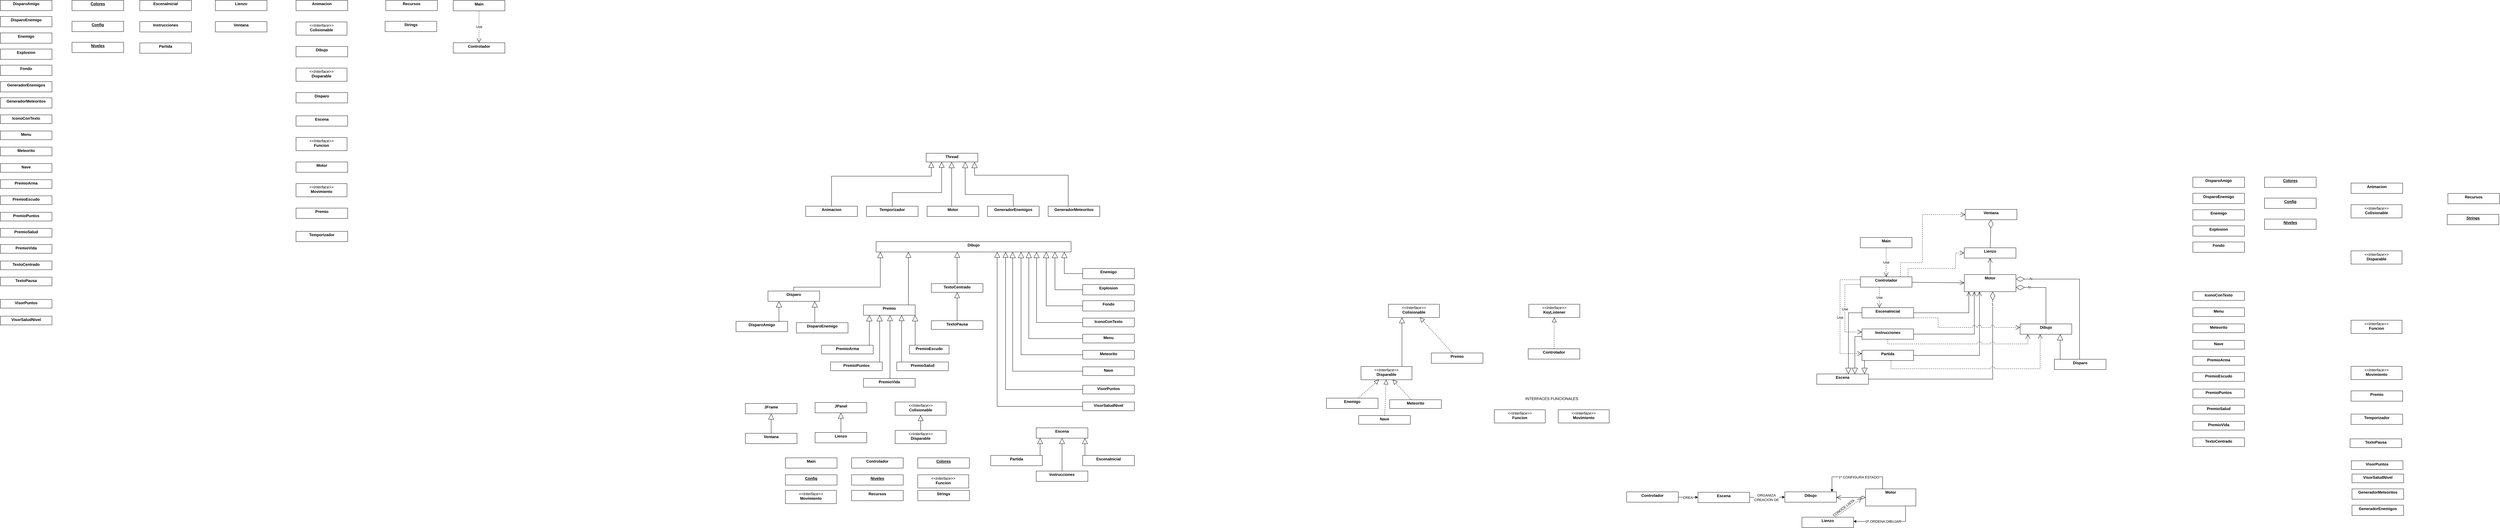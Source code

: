 <mxfile version="20.6.2" type="device"><diagram id="itXCBJvOmX2QoGqeuJrR" name="Página-1"><mxGraphModel dx="983" dy="604" grid="0" gridSize="10" guides="1" tooltips="1" connect="1" arrows="1" fold="1" page="1" pageScale="1" pageWidth="10000" pageHeight="10000" math="0" shadow="0"><root><mxCell id="0"/><mxCell id="1" parent="0"/><mxCell id="L-wheYBt7lBd8PpCLNtl-1" value="&lt;p style=&quot;margin:0px;margin-top:4px;text-align:center;&quot;&gt;&lt;i&gt;&amp;lt;&amp;lt;Interface&amp;gt;&amp;gt;&lt;/i&gt;&lt;br&gt;&lt;b&gt;Colisionable&lt;/b&gt;&lt;/p&gt;" style="verticalAlign=top;align=left;overflow=fill;fontSize=12;fontFamily=Helvetica;html=1;" vertex="1" parent="1"><mxGeometry x="1032" y="246" width="158" height="41" as="geometry"/></mxCell><mxCell id="L-wheYBt7lBd8PpCLNtl-2" value="&lt;p style=&quot;margin:0px;margin-top:4px;text-align:center;&quot;&gt;&lt;b&gt;DisparoAmigo&lt;/b&gt;&lt;br&gt;&lt;/p&gt;" style="verticalAlign=top;align=left;overflow=fill;fontSize=12;fontFamily=Helvetica;html=1;" vertex="1" parent="1"><mxGeometry x="116" y="179" width="160" height="32" as="geometry"/></mxCell><mxCell id="L-wheYBt7lBd8PpCLNtl-3" value="&lt;p style=&quot;margin:0px;margin-top:4px;text-align:center;&quot;&gt;&lt;b&gt;DisparoEnemigo&lt;/b&gt;&lt;br&gt;&lt;/p&gt;" style="verticalAlign=top;align=left;overflow=fill;fontSize=12;fontFamily=Helvetica;html=1;" vertex="1" parent="1"><mxGeometry x="116" y="229" width="160" height="32" as="geometry"/></mxCell><mxCell id="L-wheYBt7lBd8PpCLNtl-4" value="&lt;p style=&quot;margin:0px;margin-top:4px;text-align:center;&quot;&gt;&lt;b&gt;Enemigo&lt;/b&gt;&lt;br&gt;&lt;/p&gt;" style="verticalAlign=top;align=left;overflow=fill;fontSize=12;fontFamily=Helvetica;html=1;" vertex="1" parent="1"><mxGeometry x="116" y="280" width="160" height="32" as="geometry"/></mxCell><mxCell id="L-wheYBt7lBd8PpCLNtl-5" value="&lt;p style=&quot;margin:0px;margin-top:4px;text-align:center;&quot;&gt;&lt;b&gt;Explosion&lt;/b&gt;&lt;br&gt;&lt;/p&gt;" style="verticalAlign=top;align=left;overflow=fill;fontSize=12;fontFamily=Helvetica;html=1;" vertex="1" parent="1"><mxGeometry x="116" y="330" width="160" height="32" as="geometry"/></mxCell><mxCell id="L-wheYBt7lBd8PpCLNtl-6" value="&lt;p style=&quot;margin:0px;margin-top:4px;text-align:center;&quot;&gt;&lt;b&gt;Fondo&lt;/b&gt;&lt;br&gt;&lt;/p&gt;" style="verticalAlign=top;align=left;overflow=fill;fontSize=12;fontFamily=Helvetica;html=1;" vertex="1" parent="1"><mxGeometry x="116" y="380" width="160" height="32" as="geometry"/></mxCell><mxCell id="L-wheYBt7lBd8PpCLNtl-7" value="&lt;p style=&quot;margin:0px;margin-top:4px;text-align:center;&quot;&gt;&lt;b&gt;GeneradorEnemigos&lt;/b&gt;&lt;br&gt;&lt;/p&gt;" style="verticalAlign=top;align=left;overflow=fill;fontSize=12;fontFamily=Helvetica;html=1;" vertex="1" parent="1"><mxGeometry x="116" y="431" width="160" height="32" as="geometry"/></mxCell><mxCell id="L-wheYBt7lBd8PpCLNtl-8" value="&lt;p style=&quot;margin:0px;margin-top:4px;text-align:center;&quot;&gt;&lt;b&gt;GeneradorMeteoritos&lt;/b&gt;&lt;br&gt;&lt;/p&gt;" style="verticalAlign=top;align=left;overflow=fill;fontSize=12;fontFamily=Helvetica;html=1;" vertex="1" parent="1"><mxGeometry x="116" y="481" width="160" height="32" as="geometry"/></mxCell><mxCell id="L-wheYBt7lBd8PpCLNtl-9" value="&lt;p style=&quot;margin:0px;margin-top:4px;text-align:center;&quot;&gt;&lt;b&gt;IconoConTexto&lt;/b&gt;&lt;br&gt;&lt;/p&gt;" style="verticalAlign=top;align=left;overflow=fill;fontSize=12;fontFamily=Helvetica;html=1;" vertex="1" parent="1"><mxGeometry x="116" y="534" width="160" height="27" as="geometry"/></mxCell><mxCell id="L-wheYBt7lBd8PpCLNtl-10" value="&lt;p style=&quot;margin:0px;margin-top:4px;text-align:center;&quot;&gt;&lt;b&gt;Menu&lt;/b&gt;&lt;br&gt;&lt;/p&gt;" style="verticalAlign=top;align=left;overflow=fill;fontSize=12;fontFamily=Helvetica;html=1;" vertex="1" parent="1"><mxGeometry x="116" y="584" width="160" height="27" as="geometry"/></mxCell><mxCell id="L-wheYBt7lBd8PpCLNtl-11" value="&lt;p style=&quot;margin:0px;margin-top:4px;text-align:center;&quot;&gt;&lt;b&gt;Meteorito&lt;/b&gt;&lt;br&gt;&lt;/p&gt;" style="verticalAlign=top;align=left;overflow=fill;fontSize=12;fontFamily=Helvetica;html=1;" vertex="1" parent="1"><mxGeometry x="116" y="634" width="160" height="27" as="geometry"/></mxCell><mxCell id="L-wheYBt7lBd8PpCLNtl-12" value="&lt;p style=&quot;margin:0px;margin-top:4px;text-align:center;&quot;&gt;&lt;b&gt;Nave&lt;/b&gt;&lt;br&gt;&lt;/p&gt;" style="verticalAlign=top;align=left;overflow=fill;fontSize=12;fontFamily=Helvetica;html=1;" vertex="1" parent="1"><mxGeometry x="116" y="685" width="160" height="27" as="geometry"/></mxCell><mxCell id="L-wheYBt7lBd8PpCLNtl-13" value="&lt;p style=&quot;margin:0px;margin-top:4px;text-align:center;&quot;&gt;&lt;b&gt;PremioArma&lt;/b&gt;&lt;br&gt;&lt;/p&gt;" style="verticalAlign=top;align=left;overflow=fill;fontSize=12;fontFamily=Helvetica;html=1;" vertex="1" parent="1"><mxGeometry x="116" y="735" width="160" height="27" as="geometry"/></mxCell><mxCell id="L-wheYBt7lBd8PpCLNtl-14" value="&lt;p style=&quot;margin:0px;margin-top:4px;text-align:center;&quot;&gt;&lt;b&gt;PremioEscudo&lt;/b&gt;&lt;br&gt;&lt;/p&gt;" style="verticalAlign=top;align=left;overflow=fill;fontSize=12;fontFamily=Helvetica;html=1;" vertex="1" parent="1"><mxGeometry x="116" y="785" width="160" height="27" as="geometry"/></mxCell><mxCell id="L-wheYBt7lBd8PpCLNtl-15" value="&lt;p style=&quot;margin:0px;margin-top:4px;text-align:center;&quot;&gt;&lt;b&gt;PremioPuntos&lt;/b&gt;&lt;br&gt;&lt;/p&gt;" style="verticalAlign=top;align=left;overflow=fill;fontSize=12;fontFamily=Helvetica;html=1;" vertex="1" parent="1"><mxGeometry x="116" y="836" width="160" height="27" as="geometry"/></mxCell><mxCell id="L-wheYBt7lBd8PpCLNtl-16" value="&lt;p style=&quot;margin:0px;margin-top:4px;text-align:center;&quot;&gt;&lt;b&gt;PremioSalud&lt;/b&gt;&lt;br&gt;&lt;/p&gt;" style="verticalAlign=top;align=left;overflow=fill;fontSize=12;fontFamily=Helvetica;html=1;" vertex="1" parent="1"><mxGeometry x="116" y="886" width="160" height="27" as="geometry"/></mxCell><mxCell id="L-wheYBt7lBd8PpCLNtl-17" value="&lt;p style=&quot;margin:0px;margin-top:4px;text-align:center;&quot;&gt;&lt;b&gt;PremioVida&lt;/b&gt;&lt;br&gt;&lt;/p&gt;" style="verticalAlign=top;align=left;overflow=fill;fontSize=12;fontFamily=Helvetica;html=1;" vertex="1" parent="1"><mxGeometry x="116" y="936" width="160" height="27" as="geometry"/></mxCell><mxCell id="L-wheYBt7lBd8PpCLNtl-18" value="&lt;p style=&quot;margin:0px;margin-top:4px;text-align:center;&quot;&gt;&lt;b&gt;TextoCentrado&lt;/b&gt;&lt;br&gt;&lt;/p&gt;" style="verticalAlign=top;align=left;overflow=fill;fontSize=12;fontFamily=Helvetica;html=1;" vertex="1" parent="1"><mxGeometry x="116" y="987" width="160" height="27" as="geometry"/></mxCell><mxCell id="L-wheYBt7lBd8PpCLNtl-19" value="&lt;p style=&quot;margin:0px;margin-top:4px;text-align:center;&quot;&gt;&lt;b&gt;TextoPausa&lt;/b&gt;&lt;br&gt;&lt;/p&gt;" style="verticalAlign=top;align=left;overflow=fill;fontSize=12;fontFamily=Helvetica;html=1;" vertex="1" parent="1"><mxGeometry x="116" y="1037" width="160" height="27" as="geometry"/></mxCell><mxCell id="L-wheYBt7lBd8PpCLNtl-20" value="&lt;p style=&quot;margin:0px;margin-top:4px;text-align:center;&quot;&gt;&lt;b&gt;VisorPuntos&lt;/b&gt;&lt;br&gt;&lt;/p&gt;" style="verticalAlign=top;align=left;overflow=fill;fontSize=12;fontFamily=Helvetica;html=1;" vertex="1" parent="1"><mxGeometry x="116" y="1106" width="160" height="27" as="geometry"/></mxCell><mxCell id="L-wheYBt7lBd8PpCLNtl-21" value="&lt;p style=&quot;margin:0px;margin-top:4px;text-align:center;&quot;&gt;&lt;b&gt;VisorSaludNivel&lt;/b&gt;&lt;br&gt;&lt;/p&gt;" style="verticalAlign=top;align=left;overflow=fill;fontSize=12;fontFamily=Helvetica;html=1;" vertex="1" parent="1"><mxGeometry x="116" y="1158" width="160" height="27" as="geometry"/></mxCell><mxCell id="L-wheYBt7lBd8PpCLNtl-22" value="&lt;p style=&quot;margin:0px;margin-top:4px;text-align:center;&quot;&gt;&lt;b&gt;&lt;u&gt;Colores&lt;/u&gt;&lt;/b&gt;&lt;br&gt;&lt;/p&gt;" style="verticalAlign=top;align=left;overflow=fill;fontSize=12;fontFamily=Helvetica;html=1;" vertex="1" parent="1"><mxGeometry x="338" y="179" width="160" height="32" as="geometry"/></mxCell><mxCell id="L-wheYBt7lBd8PpCLNtl-23" value="&lt;p style=&quot;margin:0px;margin-top:4px;text-align:center;&quot;&gt;&lt;b&gt;&lt;u&gt;Config&lt;/u&gt;&lt;/b&gt;&lt;br&gt;&lt;/p&gt;" style="verticalAlign=top;align=left;overflow=fill;fontSize=12;fontFamily=Helvetica;html=1;" vertex="1" parent="1"><mxGeometry x="338" y="244" width="160" height="32" as="geometry"/></mxCell><mxCell id="L-wheYBt7lBd8PpCLNtl-24" value="&lt;p style=&quot;margin:0px;margin-top:4px;text-align:center;&quot;&gt;&lt;b&gt;&lt;u&gt;Niveles&lt;/u&gt;&lt;/b&gt;&lt;br&gt;&lt;/p&gt;" style="verticalAlign=top;align=left;overflow=fill;fontSize=12;fontFamily=Helvetica;html=1;" vertex="1" parent="1"><mxGeometry x="338" y="309" width="160" height="32" as="geometry"/></mxCell><mxCell id="L-wheYBt7lBd8PpCLNtl-25" value="&lt;p style=&quot;margin:0px;margin-top:4px;text-align:center;&quot;&gt;&lt;b&gt;EscenaInicial&lt;/b&gt;&lt;br&gt;&lt;/p&gt;" style="verticalAlign=top;align=left;overflow=fill;fontSize=12;fontFamily=Helvetica;html=1;" vertex="1" parent="1"><mxGeometry x="548" y="179" width="160" height="32" as="geometry"/></mxCell><mxCell id="L-wheYBt7lBd8PpCLNtl-27" value="&lt;p style=&quot;margin:0px;margin-top:4px;text-align:center;&quot;&gt;&lt;b&gt;Instrucciones&lt;/b&gt;&lt;br&gt;&lt;/p&gt;" style="verticalAlign=top;align=left;overflow=fill;fontSize=12;fontFamily=Helvetica;html=1;" vertex="1" parent="1"><mxGeometry x="548" y="245" width="160" height="32" as="geometry"/></mxCell><mxCell id="L-wheYBt7lBd8PpCLNtl-28" value="&lt;p style=&quot;margin:0px;margin-top:4px;text-align:center;&quot;&gt;&lt;b&gt;Partida&lt;/b&gt;&lt;br&gt;&lt;/p&gt;" style="verticalAlign=top;align=left;overflow=fill;fontSize=12;fontFamily=Helvetica;html=1;" vertex="1" parent="1"><mxGeometry x="548" y="311" width="160" height="32" as="geometry"/></mxCell><mxCell id="L-wheYBt7lBd8PpCLNtl-29" value="&lt;p style=&quot;margin:0px;margin-top:4px;text-align:center;&quot;&gt;&lt;b&gt;Lienzo&lt;/b&gt;&lt;br&gt;&lt;/p&gt;" style="verticalAlign=top;align=left;overflow=fill;fontSize=12;fontFamily=Helvetica;html=1;" vertex="1" parent="1"><mxGeometry x="782" y="179" width="160" height="32" as="geometry"/></mxCell><mxCell id="L-wheYBt7lBd8PpCLNtl-30" value="&lt;p style=&quot;margin:0px;margin-top:4px;text-align:center;&quot;&gt;&lt;b&gt;Ventana&lt;/b&gt;&lt;br&gt;&lt;/p&gt;" style="verticalAlign=top;align=left;overflow=fill;fontSize=12;fontFamily=Helvetica;html=1;" vertex="1" parent="1"><mxGeometry x="782" y="245" width="160" height="32" as="geometry"/></mxCell><mxCell id="L-wheYBt7lBd8PpCLNtl-31" value="&lt;p style=&quot;margin:0px;margin-top:4px;text-align:center;&quot;&gt;&lt;b&gt;Animacion&lt;/b&gt;&lt;br&gt;&lt;/p&gt;" style="verticalAlign=top;align=left;overflow=fill;fontSize=12;fontFamily=Helvetica;html=1;" vertex="1" parent="1"><mxGeometry x="1032" y="179" width="160" height="32" as="geometry"/></mxCell><mxCell id="L-wheYBt7lBd8PpCLNtl-32" value="&lt;p style=&quot;margin:0px;margin-top:4px;text-align:center;&quot;&gt;&lt;b&gt;Dibujo&lt;/b&gt;&lt;br&gt;&lt;/p&gt;" style="verticalAlign=top;align=left;overflow=fill;fontSize=12;fontFamily=Helvetica;html=1;" vertex="1" parent="1"><mxGeometry x="1032" y="322" width="160" height="32" as="geometry"/></mxCell><mxCell id="L-wheYBt7lBd8PpCLNtl-33" value="&lt;p style=&quot;margin:0px;margin-top:4px;text-align:center;&quot;&gt;&lt;i&gt;&amp;lt;&amp;lt;Interface&amp;gt;&amp;gt;&lt;/i&gt;&lt;br&gt;&lt;b&gt;Disparable&lt;/b&gt;&lt;br&gt;&lt;/p&gt;" style="verticalAlign=top;align=left;overflow=fill;fontSize=12;fontFamily=Helvetica;html=1;" vertex="1" parent="1"><mxGeometry x="1032" y="389" width="158" height="41" as="geometry"/></mxCell><mxCell id="L-wheYBt7lBd8PpCLNtl-34" value="&lt;p style=&quot;margin:0px;margin-top:4px;text-align:center;&quot;&gt;&lt;b&gt;Disparo&lt;/b&gt;&lt;br&gt;&lt;/p&gt;" style="verticalAlign=top;align=left;overflow=fill;fontSize=12;fontFamily=Helvetica;html=1;" vertex="1" parent="1"><mxGeometry x="1032" y="465" width="160" height="32" as="geometry"/></mxCell><mxCell id="L-wheYBt7lBd8PpCLNtl-35" value="&lt;p style=&quot;margin:0px;margin-top:4px;text-align:center;&quot;&gt;&lt;b&gt;Escena&lt;/b&gt;&lt;br&gt;&lt;/p&gt;" style="verticalAlign=top;align=left;overflow=fill;fontSize=12;fontFamily=Helvetica;html=1;" vertex="1" parent="1"><mxGeometry x="1032" y="537" width="160" height="32" as="geometry"/></mxCell><mxCell id="L-wheYBt7lBd8PpCLNtl-36" value="&lt;p style=&quot;margin:0px;margin-top:4px;text-align:center;&quot;&gt;&lt;i&gt;&amp;lt;&amp;lt;Interface&amp;gt;&amp;gt;&lt;/i&gt;&lt;br&gt;&lt;b&gt;Funcion&lt;/b&gt;&lt;br&gt;&lt;/p&gt;" style="verticalAlign=top;align=left;overflow=fill;fontSize=12;fontFamily=Helvetica;html=1;" vertex="1" parent="1"><mxGeometry x="1032" y="604" width="158" height="41" as="geometry"/></mxCell><mxCell id="L-wheYBt7lBd8PpCLNtl-37" value="&lt;p style=&quot;margin:0px;margin-top:4px;text-align:center;&quot;&gt;&lt;b&gt;Motor&lt;/b&gt;&lt;br&gt;&lt;/p&gt;" style="verticalAlign=top;align=left;overflow=fill;fontSize=12;fontFamily=Helvetica;html=1;" vertex="1" parent="1"><mxGeometry x="1032" y="680" width="160" height="32" as="geometry"/></mxCell><mxCell id="L-wheYBt7lBd8PpCLNtl-38" value="&lt;p style=&quot;margin:0px;margin-top:4px;text-align:center;&quot;&gt;&lt;b&gt;Premio&lt;/b&gt;&lt;br&gt;&lt;/p&gt;" style="verticalAlign=top;align=left;overflow=fill;fontSize=12;fontFamily=Helvetica;html=1;" vertex="1" parent="1"><mxGeometry x="1032" y="823" width="160" height="32" as="geometry"/></mxCell><mxCell id="L-wheYBt7lBd8PpCLNtl-39" value="&lt;p style=&quot;margin:0px;margin-top:4px;text-align:center;&quot;&gt;&lt;i&gt;&amp;lt;&amp;lt;Interface&amp;gt;&amp;gt;&lt;/i&gt;&lt;br&gt;&lt;b&gt;Movimiento&lt;/b&gt;&lt;br&gt;&lt;/p&gt;" style="verticalAlign=top;align=left;overflow=fill;fontSize=12;fontFamily=Helvetica;html=1;" vertex="1" parent="1"><mxGeometry x="1032" y="747" width="158" height="41" as="geometry"/></mxCell><mxCell id="L-wheYBt7lBd8PpCLNtl-41" value="&lt;p style=&quot;margin:0px;margin-top:4px;text-align:center;&quot;&gt;&lt;b&gt;Temporizador&lt;/b&gt;&lt;br&gt;&lt;/p&gt;" style="verticalAlign=top;align=left;overflow=fill;fontSize=12;fontFamily=Helvetica;html=1;" vertex="1" parent="1"><mxGeometry x="1032" y="895" width="160" height="32" as="geometry"/></mxCell><mxCell id="L-wheYBt7lBd8PpCLNtl-42" value="&lt;p style=&quot;margin:0px;margin-top:4px;text-align:center;&quot;&gt;&lt;b&gt;Recursos&lt;/b&gt;&lt;br&gt;&lt;/p&gt;" style="verticalAlign=top;align=left;overflow=fill;fontSize=12;fontFamily=Helvetica;html=1;" vertex="1" parent="1"><mxGeometry x="1310" y="179" width="160" height="32" as="geometry"/></mxCell><mxCell id="L-wheYBt7lBd8PpCLNtl-43" value="&lt;p style=&quot;margin:0px;margin-top:4px;text-align:center;&quot;&gt;&lt;b&gt;Strings&lt;/b&gt;&lt;br&gt;&lt;/p&gt;" style="verticalAlign=top;align=left;overflow=fill;fontSize=12;fontFamily=Helvetica;html=1;" vertex="1" parent="1"><mxGeometry x="1308" y="244" width="160" height="32" as="geometry"/></mxCell><mxCell id="L-wheYBt7lBd8PpCLNtl-44" value="&lt;p style=&quot;margin:0px;margin-top:4px;text-align:center;&quot;&gt;&lt;b&gt;Controlador&lt;/b&gt;&lt;br&gt;&lt;/p&gt;" style="verticalAlign=top;align=left;overflow=fill;fontSize=12;fontFamily=Helvetica;html=1;" vertex="1" parent="1"><mxGeometry x="1519" y="310.5" width="160" height="32" as="geometry"/></mxCell><mxCell id="L-wheYBt7lBd8PpCLNtl-45" value="&lt;p style=&quot;margin:0px;margin-top:4px;text-align:center;&quot;&gt;&lt;b&gt;Main&lt;/b&gt;&lt;br&gt;&lt;/p&gt;" style="verticalAlign=top;align=left;overflow=fill;fontSize=12;fontFamily=Helvetica;html=1;" vertex="1" parent="1"><mxGeometry x="1519" y="179.5" width="160" height="32" as="geometry"/></mxCell><mxCell id="L-wheYBt7lBd8PpCLNtl-47" value="Use" style="endArrow=open;endSize=12;dashed=1;html=1;rounded=0;" edge="1" parent="1" source="L-wheYBt7lBd8PpCLNtl-45" target="L-wheYBt7lBd8PpCLNtl-44"><mxGeometry width="160" relative="1" as="geometry"><mxPoint x="572" y="500.5" as="sourcePoint"/><mxPoint x="732" y="500.5" as="targetPoint"/></mxGeometry></mxCell><mxCell id="L-wheYBt7lBd8PpCLNtl-52" value="&lt;p style=&quot;margin:0px;margin-top:4px;text-align:center;&quot;&gt;&lt;b&gt;Controlador&lt;/b&gt;&lt;br&gt;&lt;/p&gt;" style="verticalAlign=top;align=left;overflow=fill;fontSize=12;fontFamily=Helvetica;html=1;" vertex="1" parent="1"><mxGeometry x="2753" y="1597" width="160" height="32" as="geometry"/></mxCell><mxCell id="L-wheYBt7lBd8PpCLNtl-53" value="&lt;p style=&quot;margin:0px;margin-top:4px;text-align:center;&quot;&gt;&lt;b&gt;Main&lt;/b&gt;&lt;br&gt;&lt;/p&gt;" style="verticalAlign=top;align=left;overflow=fill;fontSize=12;fontFamily=Helvetica;html=1;" vertex="1" parent="1"><mxGeometry x="2548" y="1597" width="160" height="32" as="geometry"/></mxCell><mxCell id="L-wheYBt7lBd8PpCLNtl-55" value="&lt;p style=&quot;margin:0px;margin-top:4px;text-align:center;&quot;&gt;&lt;b&gt;JFrame&lt;/b&gt;&lt;br&gt;&lt;/p&gt;" style="verticalAlign=top;align=left;overflow=fill;fontSize=12;fontFamily=Helvetica;html=1;" vertex="1" parent="1"><mxGeometry x="2424" y="1428.5" width="160" height="32" as="geometry"/></mxCell><mxCell id="L-wheYBt7lBd8PpCLNtl-57" value="&lt;p style=&quot;margin:0px;margin-top:4px;text-align:center;&quot;&gt;&lt;i&gt;&amp;lt;&amp;lt;Interface&amp;gt;&amp;gt;&lt;/i&gt;&lt;br&gt;&lt;b&gt;Colisionable&lt;/b&gt;&lt;/p&gt;" style="verticalAlign=top;align=left;overflow=fill;fontSize=12;fontFamily=Helvetica;html=1;" vertex="1" parent="1"><mxGeometry x="2888" y="1424" width="158" height="41" as="geometry"/></mxCell><mxCell id="L-wheYBt7lBd8PpCLNtl-58" value="&lt;p style=&quot;margin:0px;margin-top:4px;text-align:center;&quot;&gt;&lt;b&gt;DisparoAmigo&lt;/b&gt;&lt;br&gt;&lt;/p&gt;" style="verticalAlign=top;align=left;overflow=fill;fontSize=12;fontFamily=Helvetica;html=1;" vertex="1" parent="1"><mxGeometry x="2395" y="1174" width="160" height="32" as="geometry"/></mxCell><mxCell id="L-wheYBt7lBd8PpCLNtl-59" value="&lt;p style=&quot;margin:0px;margin-top:4px;text-align:center;&quot;&gt;&lt;b&gt;DisparoEnemigo&lt;/b&gt;&lt;br&gt;&lt;/p&gt;" style="verticalAlign=top;align=left;overflow=fill;fontSize=12;fontFamily=Helvetica;html=1;" vertex="1" parent="1"><mxGeometry x="2582" y="1178" width="160" height="32" as="geometry"/></mxCell><mxCell id="L-wheYBt7lBd8PpCLNtl-60" value="&lt;p style=&quot;margin:0px;margin-top:4px;text-align:center;&quot;&gt;&lt;b&gt;Enemigo&lt;/b&gt;&lt;br&gt;&lt;/p&gt;" style="verticalAlign=top;align=left;overflow=fill;fontSize=12;fontFamily=Helvetica;html=1;" vertex="1" parent="1"><mxGeometry x="3469" y="1010" width="160" height="32" as="geometry"/></mxCell><mxCell id="L-wheYBt7lBd8PpCLNtl-61" value="&lt;p style=&quot;margin:0px;margin-top:4px;text-align:center;&quot;&gt;&lt;b&gt;Explosion&lt;/b&gt;&lt;br&gt;&lt;/p&gt;" style="verticalAlign=top;align=left;overflow=fill;fontSize=12;fontFamily=Helvetica;html=1;" vertex="1" parent="1"><mxGeometry x="3469" y="1060" width="160" height="32" as="geometry"/></mxCell><mxCell id="L-wheYBt7lBd8PpCLNtl-62" value="&lt;p style=&quot;margin:0px;margin-top:4px;text-align:center;&quot;&gt;&lt;b&gt;Fondo&lt;/b&gt;&lt;br&gt;&lt;/p&gt;" style="verticalAlign=top;align=left;overflow=fill;fontSize=12;fontFamily=Helvetica;html=1;" vertex="1" parent="1"><mxGeometry x="3469" y="1110" width="160" height="32" as="geometry"/></mxCell><mxCell id="L-wheYBt7lBd8PpCLNtl-63" value="&lt;p style=&quot;margin:0px;margin-top:4px;text-align:center;&quot;&gt;&lt;b&gt;GeneradorEnemigos&lt;/b&gt;&lt;br&gt;&lt;/p&gt;" style="verticalAlign=top;align=left;overflow=fill;fontSize=12;fontFamily=Helvetica;html=1;" vertex="1" parent="1"><mxGeometry x="3174" y="817" width="160" height="32" as="geometry"/></mxCell><mxCell id="L-wheYBt7lBd8PpCLNtl-64" value="&lt;p style=&quot;margin:0px;margin-top:4px;text-align:center;&quot;&gt;&lt;b&gt;GeneradorMeteoritos&lt;/b&gt;&lt;br&gt;&lt;/p&gt;" style="verticalAlign=top;align=left;overflow=fill;fontSize=12;fontFamily=Helvetica;html=1;" vertex="1" parent="1"><mxGeometry x="3362" y="817" width="160" height="32" as="geometry"/></mxCell><mxCell id="L-wheYBt7lBd8PpCLNtl-65" value="&lt;p style=&quot;margin:0px;margin-top:4px;text-align:center;&quot;&gt;&lt;b&gt;IconoConTexto&lt;/b&gt;&lt;br&gt;&lt;/p&gt;" style="verticalAlign=top;align=left;overflow=fill;fontSize=12;fontFamily=Helvetica;html=1;" vertex="1" parent="1"><mxGeometry x="3469" y="1164" width="160" height="27" as="geometry"/></mxCell><mxCell id="L-wheYBt7lBd8PpCLNtl-66" value="&lt;p style=&quot;margin:0px;margin-top:4px;text-align:center;&quot;&gt;&lt;b&gt;Menu&lt;/b&gt;&lt;br&gt;&lt;/p&gt;" style="verticalAlign=top;align=left;overflow=fill;fontSize=12;fontFamily=Helvetica;html=1;" vertex="1" parent="1"><mxGeometry x="3469" y="1214" width="160" height="27" as="geometry"/></mxCell><mxCell id="L-wheYBt7lBd8PpCLNtl-67" value="&lt;p style=&quot;margin:0px;margin-top:4px;text-align:center;&quot;&gt;&lt;b&gt;Meteorito&lt;/b&gt;&lt;br&gt;&lt;/p&gt;" style="verticalAlign=top;align=left;overflow=fill;fontSize=12;fontFamily=Helvetica;html=1;" vertex="1" parent="1"><mxGeometry x="3469" y="1264" width="160" height="27" as="geometry"/></mxCell><mxCell id="L-wheYBt7lBd8PpCLNtl-68" value="&lt;p style=&quot;margin:0px;margin-top:4px;text-align:center;&quot;&gt;&lt;b&gt;Nave&lt;/b&gt;&lt;br&gt;&lt;/p&gt;" style="verticalAlign=top;align=left;overflow=fill;fontSize=12;fontFamily=Helvetica;html=1;" vertex="1" parent="1"><mxGeometry x="3469" y="1315" width="160" height="27" as="geometry"/></mxCell><mxCell id="L-wheYBt7lBd8PpCLNtl-69" value="&lt;p style=&quot;margin:0px;margin-top:4px;text-align:center;&quot;&gt;&lt;b&gt;PremioArma&lt;/b&gt;&lt;br&gt;&lt;/p&gt;" style="verticalAlign=top;align=left;overflow=fill;fontSize=12;fontFamily=Helvetica;html=1;" vertex="1" parent="1"><mxGeometry x="2660" y="1248" width="160" height="27" as="geometry"/></mxCell><mxCell id="L-wheYBt7lBd8PpCLNtl-70" value="&lt;p style=&quot;margin:0px;margin-top:4px;text-align:center;&quot;&gt;&lt;b&gt;PremioEscudo&lt;/b&gt;&lt;br&gt;&lt;/p&gt;" style="verticalAlign=top;align=left;overflow=fill;fontSize=12;fontFamily=Helvetica;html=1;" vertex="1" parent="1"><mxGeometry x="2932" y="1248" width="123" height="27" as="geometry"/></mxCell><mxCell id="L-wheYBt7lBd8PpCLNtl-71" value="&lt;p style=&quot;margin:0px;margin-top:4px;text-align:center;&quot;&gt;&lt;b&gt;PremioPuntos&lt;/b&gt;&lt;br&gt;&lt;/p&gt;" style="verticalAlign=top;align=left;overflow=fill;fontSize=12;fontFamily=Helvetica;html=1;" vertex="1" parent="1"><mxGeometry x="2688" y="1300" width="160" height="27" as="geometry"/></mxCell><mxCell id="L-wheYBt7lBd8PpCLNtl-121" style="edgeStyle=orthogonalEdgeStyle;rounded=0;orthogonalLoop=1;jettySize=auto;html=1;endArrow=block;endFill=0;endSize=15;" edge="1" parent="1" source="L-wheYBt7lBd8PpCLNtl-72" target="L-wheYBt7lBd8PpCLNtl-93"><mxGeometry relative="1" as="geometry"><Array as="points"><mxPoint x="2908" y="1260"/><mxPoint x="2908" y="1260"/></Array></mxGeometry></mxCell><mxCell id="L-wheYBt7lBd8PpCLNtl-72" value="&lt;p style=&quot;margin:0px;margin-top:4px;text-align:center;&quot;&gt;&lt;b&gt;PremioSalud&lt;/b&gt;&lt;br&gt;&lt;/p&gt;" style="verticalAlign=top;align=left;overflow=fill;fontSize=12;fontFamily=Helvetica;html=1;" vertex="1" parent="1"><mxGeometry x="2893" y="1300" width="160" height="27" as="geometry"/></mxCell><mxCell id="L-wheYBt7lBd8PpCLNtl-122" style="edgeStyle=orthogonalEdgeStyle;rounded=0;orthogonalLoop=1;jettySize=auto;html=1;endArrow=block;endFill=0;endSize=15;" edge="1" parent="1" source="L-wheYBt7lBd8PpCLNtl-73" target="L-wheYBt7lBd8PpCLNtl-93"><mxGeometry relative="1" as="geometry"><Array as="points"><mxPoint x="2872" y="1298"/><mxPoint x="2872" y="1298"/></Array></mxGeometry></mxCell><mxCell id="L-wheYBt7lBd8PpCLNtl-73" value="&lt;p style=&quot;margin:0px;margin-top:4px;text-align:center;&quot;&gt;&lt;b&gt;PremioVida&lt;/b&gt;&lt;br&gt;&lt;/p&gt;" style="verticalAlign=top;align=left;overflow=fill;fontSize=12;fontFamily=Helvetica;html=1;" vertex="1" parent="1"><mxGeometry x="2790" y="1351" width="160" height="27" as="geometry"/></mxCell><mxCell id="L-wheYBt7lBd8PpCLNtl-124" style="edgeStyle=orthogonalEdgeStyle;rounded=0;orthogonalLoop=1;jettySize=auto;html=1;endArrow=block;endFill=0;endSize=15;" edge="1" parent="1" source="L-wheYBt7lBd8PpCLNtl-74" target="L-wheYBt7lBd8PpCLNtl-87"><mxGeometry relative="1" as="geometry"><Array as="points"><mxPoint x="3080" y="1033"/><mxPoint x="3080" y="1033"/></Array></mxGeometry></mxCell><mxCell id="L-wheYBt7lBd8PpCLNtl-74" value="&lt;p style=&quot;margin:0px;margin-top:4px;text-align:center;&quot;&gt;&lt;b&gt;TextoCentrado&lt;/b&gt;&lt;br&gt;&lt;/p&gt;" style="verticalAlign=top;align=left;overflow=fill;fontSize=12;fontFamily=Helvetica;html=1;" vertex="1" parent="1"><mxGeometry x="3000" y="1057" width="160" height="27" as="geometry"/></mxCell><mxCell id="L-wheYBt7lBd8PpCLNtl-125" style="edgeStyle=orthogonalEdgeStyle;rounded=0;orthogonalLoop=1;jettySize=auto;html=1;endArrow=block;endFill=0;endSize=15;" edge="1" parent="1" source="L-wheYBt7lBd8PpCLNtl-75" target="L-wheYBt7lBd8PpCLNtl-74"><mxGeometry relative="1" as="geometry"/></mxCell><mxCell id="L-wheYBt7lBd8PpCLNtl-75" value="&lt;p style=&quot;margin:0px;margin-top:4px;text-align:center;&quot;&gt;&lt;b&gt;TextoPausa&lt;/b&gt;&lt;br&gt;&lt;/p&gt;" style="verticalAlign=top;align=left;overflow=fill;fontSize=12;fontFamily=Helvetica;html=1;" vertex="1" parent="1"><mxGeometry x="3000" y="1172" width="160" height="27" as="geometry"/></mxCell><mxCell id="L-wheYBt7lBd8PpCLNtl-126" style="edgeStyle=orthogonalEdgeStyle;rounded=0;orthogonalLoop=1;jettySize=auto;html=1;endArrow=block;endFill=0;endSize=15;" edge="1" parent="1" source="L-wheYBt7lBd8PpCLNtl-76" target="L-wheYBt7lBd8PpCLNtl-87"><mxGeometry relative="1" as="geometry"><Array as="points"><mxPoint x="3230" y="1386"/></Array></mxGeometry></mxCell><mxCell id="L-wheYBt7lBd8PpCLNtl-76" value="&lt;p style=&quot;margin:0px;margin-top:4px;text-align:center;&quot;&gt;&lt;b&gt;VisorPuntos&lt;/b&gt;&lt;br&gt;&lt;/p&gt;" style="verticalAlign=top;align=left;overflow=fill;fontSize=12;fontFamily=Helvetica;html=1;" vertex="1" parent="1"><mxGeometry x="3469" y="1372" width="160" height="27" as="geometry"/></mxCell><mxCell id="L-wheYBt7lBd8PpCLNtl-127" style="edgeStyle=orthogonalEdgeStyle;rounded=0;orthogonalLoop=1;jettySize=auto;html=1;endArrow=block;endFill=0;endSize=15;" edge="1" parent="1" source="L-wheYBt7lBd8PpCLNtl-77" target="L-wheYBt7lBd8PpCLNtl-87"><mxGeometry relative="1" as="geometry"><Array as="points"><mxPoint x="3204" y="1438"/></Array></mxGeometry></mxCell><mxCell id="L-wheYBt7lBd8PpCLNtl-77" value="&lt;p style=&quot;margin:0px;margin-top:4px;text-align:center;&quot;&gt;&lt;b&gt;VisorSaludNivel&lt;/b&gt;&lt;br&gt;&lt;/p&gt;" style="verticalAlign=top;align=left;overflow=fill;fontSize=12;fontFamily=Helvetica;html=1;" vertex="1" parent="1"><mxGeometry x="3469" y="1424" width="160" height="27" as="geometry"/></mxCell><mxCell id="L-wheYBt7lBd8PpCLNtl-78" value="&lt;p style=&quot;margin:0px;margin-top:4px;text-align:center;&quot;&gt;&lt;b&gt;&lt;u&gt;Colores&lt;/u&gt;&lt;/b&gt;&lt;br&gt;&lt;/p&gt;" style="verticalAlign=top;align=left;overflow=fill;fontSize=12;fontFamily=Helvetica;html=1;" vertex="1" parent="1"><mxGeometry x="2958" y="1597" width="160" height="32" as="geometry"/></mxCell><mxCell id="L-wheYBt7lBd8PpCLNtl-79" value="&lt;p style=&quot;margin:0px;margin-top:4px;text-align:center;&quot;&gt;&lt;b&gt;&lt;u&gt;Config&lt;/u&gt;&lt;/b&gt;&lt;br&gt;&lt;/p&gt;" style="verticalAlign=top;align=left;overflow=fill;fontSize=12;fontFamily=Helvetica;html=1;" vertex="1" parent="1"><mxGeometry x="2548" y="1649.5" width="160" height="32" as="geometry"/></mxCell><mxCell id="L-wheYBt7lBd8PpCLNtl-80" value="&lt;p style=&quot;margin:0px;margin-top:4px;text-align:center;&quot;&gt;&lt;b&gt;&lt;u&gt;Niveles&lt;/u&gt;&lt;/b&gt;&lt;br&gt;&lt;/p&gt;" style="verticalAlign=top;align=left;overflow=fill;fontSize=12;fontFamily=Helvetica;html=1;" vertex="1" parent="1"><mxGeometry x="2753" y="1649.5" width="160" height="32" as="geometry"/></mxCell><mxCell id="L-wheYBt7lBd8PpCLNtl-129" style="edgeStyle=orthogonalEdgeStyle;rounded=0;orthogonalLoop=1;jettySize=auto;html=1;endArrow=block;endFill=0;endSize=15;" edge="1" parent="1" source="L-wheYBt7lBd8PpCLNtl-81" target="L-wheYBt7lBd8PpCLNtl-90"><mxGeometry relative="1" as="geometry"><Array as="points"><mxPoint x="3476" y="1571"/><mxPoint x="3476" y="1571"/></Array></mxGeometry></mxCell><mxCell id="L-wheYBt7lBd8PpCLNtl-81" value="&lt;p style=&quot;margin:0px;margin-top:4px;text-align:center;&quot;&gt;&lt;b&gt;EscenaInicial&lt;/b&gt;&lt;br&gt;&lt;/p&gt;" style="verticalAlign=top;align=left;overflow=fill;fontSize=12;fontFamily=Helvetica;html=1;" vertex="1" parent="1"><mxGeometry x="3469" y="1589.5" width="160" height="32" as="geometry"/></mxCell><mxCell id="L-wheYBt7lBd8PpCLNtl-128" style="edgeStyle=orthogonalEdgeStyle;rounded=0;orthogonalLoop=1;jettySize=auto;html=1;endArrow=block;endFill=0;endSize=15;" edge="1" parent="1" source="L-wheYBt7lBd8PpCLNtl-82" target="L-wheYBt7lBd8PpCLNtl-90"><mxGeometry relative="1" as="geometry"/></mxCell><mxCell id="L-wheYBt7lBd8PpCLNtl-82" value="&lt;p style=&quot;margin:0px;margin-top:4px;text-align:center;&quot;&gt;&lt;b&gt;Instrucciones&lt;/b&gt;&lt;br&gt;&lt;/p&gt;" style="verticalAlign=top;align=left;overflow=fill;fontSize=12;fontFamily=Helvetica;html=1;" vertex="1" parent="1"><mxGeometry x="3325" y="1638" width="160" height="32" as="geometry"/></mxCell><mxCell id="L-wheYBt7lBd8PpCLNtl-131" style="edgeStyle=orthogonalEdgeStyle;rounded=0;orthogonalLoop=1;jettySize=auto;html=1;endArrow=block;endFill=0;endSize=15;" edge="1" parent="1" source="L-wheYBt7lBd8PpCLNtl-83" target="L-wheYBt7lBd8PpCLNtl-90"><mxGeometry relative="1" as="geometry"><Array as="points"><mxPoint x="3337" y="1573"/><mxPoint x="3337" y="1573"/></Array></mxGeometry></mxCell><mxCell id="L-wheYBt7lBd8PpCLNtl-83" value="&lt;p style=&quot;margin:0px;margin-top:4px;text-align:center;&quot;&gt;&lt;b&gt;Partida&lt;/b&gt;&lt;br&gt;&lt;/p&gt;" style="verticalAlign=top;align=left;overflow=fill;fontSize=12;fontFamily=Helvetica;html=1;" vertex="1" parent="1"><mxGeometry x="3184" y="1589.5" width="160" height="32" as="geometry"/></mxCell><mxCell id="L-wheYBt7lBd8PpCLNtl-133" style="edgeStyle=orthogonalEdgeStyle;rounded=0;orthogonalLoop=1;jettySize=auto;html=1;entryX=0.5;entryY=1;entryDx=0;entryDy=0;endArrow=block;endFill=0;endSize=15;" edge="1" parent="1" source="L-wheYBt7lBd8PpCLNtl-84" target="L-wheYBt7lBd8PpCLNtl-132"><mxGeometry relative="1" as="geometry"/></mxCell><mxCell id="L-wheYBt7lBd8PpCLNtl-84" value="&lt;p style=&quot;margin:0px;margin-top:4px;text-align:center;&quot;&gt;&lt;b&gt;Lienzo&lt;/b&gt;&lt;br&gt;&lt;/p&gt;" style="verticalAlign=top;align=left;overflow=fill;fontSize=12;fontFamily=Helvetica;html=1;" vertex="1" parent="1"><mxGeometry x="2640" y="1518.5" width="160" height="32" as="geometry"/></mxCell><mxCell id="L-wheYBt7lBd8PpCLNtl-136" style="edgeStyle=orthogonalEdgeStyle;rounded=0;orthogonalLoop=1;jettySize=auto;html=1;endArrow=block;endFill=0;endSize=15;" edge="1" parent="1" source="L-wheYBt7lBd8PpCLNtl-86" target="L-wheYBt7lBd8PpCLNtl-102"><mxGeometry relative="1" as="geometry"><Array as="points"><mxPoint x="2691" y="724"/><mxPoint x="3000" y="724"/></Array></mxGeometry></mxCell><mxCell id="L-wheYBt7lBd8PpCLNtl-86" value="&lt;p style=&quot;margin:0px;margin-top:4px;text-align:center;&quot;&gt;&lt;b&gt;Animacion&lt;/b&gt;&lt;br&gt;&lt;/p&gt;" style="verticalAlign=top;align=left;overflow=fill;fontSize=12;fontFamily=Helvetica;html=1;" vertex="1" parent="1"><mxGeometry x="2611" y="817" width="160" height="32" as="geometry"/></mxCell><mxCell id="L-wheYBt7lBd8PpCLNtl-87" value="&lt;p style=&quot;margin:0px;margin-top:4px;text-align:center;&quot;&gt;&lt;b&gt;Dibujo&lt;/b&gt;&lt;br&gt;&lt;/p&gt;" style="verticalAlign=top;align=left;overflow=fill;fontSize=12;fontFamily=Helvetica;html=1;" vertex="1" parent="1"><mxGeometry x="2829" y="927" width="604" height="32" as="geometry"/></mxCell><mxCell id="L-wheYBt7lBd8PpCLNtl-137" style="edgeStyle=orthogonalEdgeStyle;rounded=0;orthogonalLoop=1;jettySize=auto;html=1;endArrow=block;endFill=0;endSize=15;" edge="1" parent="1" source="L-wheYBt7lBd8PpCLNtl-88" target="L-wheYBt7lBd8PpCLNtl-57"><mxGeometry relative="1" as="geometry"/></mxCell><mxCell id="L-wheYBt7lBd8PpCLNtl-88" value="&lt;p style=&quot;margin:0px;margin-top:4px;text-align:center;&quot;&gt;&lt;i&gt;&amp;lt;&amp;lt;Interface&amp;gt;&amp;gt;&lt;/i&gt;&lt;br&gt;&lt;b&gt;Disparable&lt;/b&gt;&lt;br&gt;&lt;/p&gt;" style="verticalAlign=top;align=left;overflow=fill;fontSize=12;fontFamily=Helvetica;html=1;" vertex="1" parent="1"><mxGeometry x="2888" y="1512" width="158" height="41" as="geometry"/></mxCell><mxCell id="L-wheYBt7lBd8PpCLNtl-89" value="&lt;p style=&quot;margin:0px;margin-top:4px;text-align:center;&quot;&gt;&lt;b&gt;Disparo&lt;/b&gt;&lt;br&gt;&lt;/p&gt;" style="verticalAlign=top;align=left;overflow=fill;fontSize=12;fontFamily=Helvetica;html=1;" vertex="1" parent="1"><mxGeometry x="2494" y="1080" width="160" height="32" as="geometry"/></mxCell><mxCell id="L-wheYBt7lBd8PpCLNtl-90" value="&lt;p style=&quot;margin:0px;margin-top:4px;text-align:center;&quot;&gt;&lt;b&gt;Escena&lt;/b&gt;&lt;br&gt;&lt;/p&gt;" style="verticalAlign=top;align=left;overflow=fill;fontSize=12;fontFamily=Helvetica;html=1;" vertex="1" parent="1"><mxGeometry x="3325" y="1504" width="160" height="32" as="geometry"/></mxCell><mxCell id="L-wheYBt7lBd8PpCLNtl-91" value="&lt;p style=&quot;margin:0px;margin-top:4px;text-align:center;&quot;&gt;&lt;i&gt;&amp;lt;&amp;lt;Interface&amp;gt;&amp;gt;&lt;/i&gt;&lt;br&gt;&lt;b&gt;Funcion&lt;/b&gt;&lt;br&gt;&lt;/p&gt;" style="verticalAlign=top;align=left;overflow=fill;fontSize=12;fontFamily=Helvetica;html=1;" vertex="1" parent="1"><mxGeometry x="2958" y="1649.5" width="158" height="41" as="geometry"/></mxCell><mxCell id="L-wheYBt7lBd8PpCLNtl-92" value="&lt;p style=&quot;margin:0px;margin-top:4px;text-align:center;&quot;&gt;&lt;b&gt;Motor&lt;/b&gt;&lt;br&gt;&lt;/p&gt;" style="verticalAlign=top;align=left;overflow=fill;fontSize=12;fontFamily=Helvetica;html=1;" vertex="1" parent="1"><mxGeometry x="2987" y="817" width="160" height="32" as="geometry"/></mxCell><mxCell id="L-wheYBt7lBd8PpCLNtl-123" style="edgeStyle=orthogonalEdgeStyle;rounded=0;orthogonalLoop=1;jettySize=auto;html=1;endArrow=block;endFill=0;endSize=15;" edge="1" parent="1" source="L-wheYBt7lBd8PpCLNtl-93" target="L-wheYBt7lBd8PpCLNtl-87"><mxGeometry relative="1" as="geometry"><Array as="points"><mxPoint x="2929" y="1114"/><mxPoint x="2929" y="1114"/></Array></mxGeometry></mxCell><mxCell id="L-wheYBt7lBd8PpCLNtl-93" value="&lt;p style=&quot;margin:0px;margin-top:4px;text-align:center;&quot;&gt;&lt;b&gt;Premio&lt;/b&gt;&lt;br&gt;&lt;/p&gt;" style="verticalAlign=top;align=left;overflow=fill;fontSize=12;fontFamily=Helvetica;html=1;" vertex="1" parent="1"><mxGeometry x="2790" y="1123" width="160" height="32" as="geometry"/></mxCell><mxCell id="L-wheYBt7lBd8PpCLNtl-94" value="&lt;p style=&quot;margin:0px;margin-top:4px;text-align:center;&quot;&gt;&lt;i&gt;&amp;lt;&amp;lt;Interface&amp;gt;&amp;gt;&lt;/i&gt;&lt;br&gt;&lt;b&gt;Movimiento&lt;/b&gt;&lt;br&gt;&lt;/p&gt;" style="verticalAlign=top;align=left;overflow=fill;fontSize=12;fontFamily=Helvetica;html=1;" vertex="1" parent="1"><mxGeometry x="2548" y="1698" width="158" height="41" as="geometry"/></mxCell><mxCell id="L-wheYBt7lBd8PpCLNtl-138" style="edgeStyle=orthogonalEdgeStyle;rounded=0;orthogonalLoop=1;jettySize=auto;html=1;endArrow=block;endFill=0;endSize=15;" edge="1" parent="1" source="L-wheYBt7lBd8PpCLNtl-95" target="L-wheYBt7lBd8PpCLNtl-102"><mxGeometry relative="1" as="geometry"><Array as="points"><mxPoint x="2879" y="775"/><mxPoint x="3032" y="775"/></Array></mxGeometry></mxCell><mxCell id="L-wheYBt7lBd8PpCLNtl-95" value="&lt;p style=&quot;margin:0px;margin-top:4px;text-align:center;&quot;&gt;&lt;b&gt;Temporizador&lt;/b&gt;&lt;br&gt;&lt;/p&gt;" style="verticalAlign=top;align=left;overflow=fill;fontSize=12;fontFamily=Helvetica;html=1;" vertex="1" parent="1"><mxGeometry x="2799" y="817" width="160" height="32" as="geometry"/></mxCell><mxCell id="L-wheYBt7lBd8PpCLNtl-96" value="&lt;p style=&quot;margin:0px;margin-top:4px;text-align:center;&quot;&gt;&lt;b&gt;Recursos&lt;/b&gt;&lt;br&gt;&lt;/p&gt;" style="verticalAlign=top;align=left;overflow=fill;fontSize=12;fontFamily=Helvetica;html=1;" vertex="1" parent="1"><mxGeometry x="2753" y="1698" width="160" height="32" as="geometry"/></mxCell><mxCell id="L-wheYBt7lBd8PpCLNtl-97" value="&lt;p style=&quot;margin:0px;margin-top:4px;text-align:center;&quot;&gt;&lt;b&gt;Strings&lt;/b&gt;&lt;br&gt;&lt;/p&gt;" style="verticalAlign=top;align=left;overflow=fill;fontSize=12;fontFamily=Helvetica;html=1;" vertex="1" parent="1"><mxGeometry x="2958" y="1698" width="160" height="32" as="geometry"/></mxCell><mxCell id="L-wheYBt7lBd8PpCLNtl-102" value="&lt;p style=&quot;margin:0px;margin-top:4px;text-align:center;&quot;&gt;&lt;b&gt;Thread&lt;/b&gt;&lt;/p&gt;" style="verticalAlign=top;align=left;overflow=fill;fontSize=12;fontFamily=Helvetica;html=1;" vertex="1" parent="1"><mxGeometry x="2984" y="653" width="160" height="27" as="geometry"/></mxCell><mxCell id="L-wheYBt7lBd8PpCLNtl-103" value="" style="endArrow=block;endSize=16;endFill=0;html=1;rounded=0;edgeStyle=orthogonalEdgeStyle;" edge="1" parent="1" source="L-wheYBt7lBd8PpCLNtl-92" target="L-wheYBt7lBd8PpCLNtl-102"><mxGeometry width="160" relative="1" as="geometry"><mxPoint x="4486" y="850" as="sourcePoint"/><mxPoint x="4646" y="850" as="targetPoint"/><Array as="points"><mxPoint x="3063" y="767"/><mxPoint x="3063" y="767"/></Array></mxGeometry></mxCell><mxCell id="L-wheYBt7lBd8PpCLNtl-104" value="" style="endArrow=block;endSize=16;endFill=0;html=1;rounded=0;edgeStyle=orthogonalEdgeStyle;" edge="1" parent="1" source="L-wheYBt7lBd8PpCLNtl-58" target="L-wheYBt7lBd8PpCLNtl-89"><mxGeometry x="0.015" y="62" width="160" relative="1" as="geometry"><mxPoint x="4059.38" y="1241" as="sourcePoint"/><mxPoint x="3944.997" y="1588" as="targetPoint"/><Array as="points"><mxPoint x="2528" y="1170"/><mxPoint x="2528" y="1170"/></Array><mxPoint as="offset"/></mxGeometry></mxCell><mxCell id="L-wheYBt7lBd8PpCLNtl-107" value="" style="endArrow=block;endSize=16;endFill=0;html=1;rounded=0;edgeStyle=orthogonalEdgeStyle;" edge="1" parent="1" source="L-wheYBt7lBd8PpCLNtl-59" target="L-wheYBt7lBd8PpCLNtl-89"><mxGeometry x="0.152" y="-89" width="160" relative="1" as="geometry"><mxPoint x="4336.0" y="1008" as="sourcePoint"/><mxPoint x="4098" y="1382" as="targetPoint"/><Array as="points"><mxPoint x="2639" y="1154"/><mxPoint x="2639" y="1154"/></Array><mxPoint as="offset"/></mxGeometry></mxCell><mxCell id="L-wheYBt7lBd8PpCLNtl-108" value="" style="endArrow=block;endSize=16;endFill=0;html=1;rounded=0;edgeStyle=orthogonalEdgeStyle;" edge="1" parent="1" source="L-wheYBt7lBd8PpCLNtl-60" target="L-wheYBt7lBd8PpCLNtl-87"><mxGeometry width="160" relative="1" as="geometry"><mxPoint x="4620.0" y="459" as="sourcePoint"/><mxPoint x="4382" y="783" as="targetPoint"/><Array as="points"><mxPoint x="3412" y="1026"/></Array></mxGeometry></mxCell><mxCell id="L-wheYBt7lBd8PpCLNtl-109" value="" style="endArrow=block;endSize=16;endFill=0;html=1;rounded=0;edgeStyle=orthogonalEdgeStyle;" edge="1" parent="1" source="L-wheYBt7lBd8PpCLNtl-61" target="L-wheYBt7lBd8PpCLNtl-87"><mxGeometry x="0.027" y="-49" width="160" relative="1" as="geometry"><mxPoint x="4620.0" y="510" as="sourcePoint"/><mxPoint x="4379" y="794" as="targetPoint"/><Array as="points"><mxPoint x="3383" y="1076"/></Array><mxPoint y="-6" as="offset"/></mxGeometry></mxCell><mxCell id="L-wheYBt7lBd8PpCLNtl-110" value="" style="endArrow=block;endSize=16;endFill=0;html=1;rounded=0;edgeStyle=orthogonalEdgeStyle;" edge="1" parent="1" source="L-wheYBt7lBd8PpCLNtl-62" target="L-wheYBt7lBd8PpCLNtl-87"><mxGeometry width="160" relative="1" as="geometry"><mxPoint x="4620.0" y="560" as="sourcePoint"/><mxPoint x="4382" y="783" as="targetPoint"/><Array as="points"><mxPoint x="3356" y="1126"/></Array></mxGeometry></mxCell><mxCell id="L-wheYBt7lBd8PpCLNtl-111" value="" style="endArrow=block;endSize=16;endFill=0;html=1;rounded=0;edgeStyle=orthogonalEdgeStyle;" edge="1" parent="1" source="L-wheYBt7lBd8PpCLNtl-65" target="L-wheYBt7lBd8PpCLNtl-87"><mxGeometry width="160" relative="1" as="geometry"><mxPoint x="4620.0" y="610" as="sourcePoint"/><mxPoint x="4130.0" y="793" as="targetPoint"/><Array as="points"><mxPoint x="3326" y="1178"/></Array></mxGeometry></mxCell><mxCell id="L-wheYBt7lBd8PpCLNtl-112" value="" style="endArrow=block;endSize=16;endFill=0;html=1;rounded=0;edgeStyle=orthogonalEdgeStyle;" edge="1" parent="1" source="L-wheYBt7lBd8PpCLNtl-89" target="L-wheYBt7lBd8PpCLNtl-87"><mxGeometry width="160" relative="1" as="geometry"><mxPoint x="4620.0" y="510" as="sourcePoint"/><mxPoint x="4130.0" y="793" as="targetPoint"/><Array as="points"><mxPoint x="2574" y="1068"/><mxPoint x="2842" y="1068"/></Array></mxGeometry></mxCell><mxCell id="L-wheYBt7lBd8PpCLNtl-113" value="" style="endArrow=block;endSize=16;endFill=0;html=1;rounded=0;edgeStyle=orthogonalEdgeStyle;" edge="1" parent="1" source="L-wheYBt7lBd8PpCLNtl-63" target="L-wheYBt7lBd8PpCLNtl-102"><mxGeometry width="160" relative="1" as="geometry"><mxPoint x="3506" y="664" as="sourcePoint"/><mxPoint x="3482.784" y="1064" as="targetPoint"/><Array as="points"><mxPoint x="3254" y="781"/><mxPoint x="3105" y="781"/></Array></mxGeometry></mxCell><mxCell id="L-wheYBt7lBd8PpCLNtl-114" value="" style="endArrow=block;endSize=16;endFill=0;html=1;rounded=0;edgeStyle=orthogonalEdgeStyle;" edge="1" parent="1" source="L-wheYBt7lBd8PpCLNtl-64" target="L-wheYBt7lBd8PpCLNtl-102"><mxGeometry width="160" relative="1" as="geometry"><mxPoint x="3827" y="1143.0" as="sourcePoint"/><mxPoint x="3482" y="1091" as="targetPoint"/><Array as="points"><mxPoint x="3424" y="721"/><mxPoint x="3134" y="721"/></Array></mxGeometry></mxCell><mxCell id="L-wheYBt7lBd8PpCLNtl-115" value="" style="endArrow=block;endSize=16;endFill=0;html=1;rounded=0;edgeStyle=orthogonalEdgeStyle;" edge="1" parent="1" source="L-wheYBt7lBd8PpCLNtl-66" target="L-wheYBt7lBd8PpCLNtl-87"><mxGeometry width="160" relative="1" as="geometry"><mxPoint x="4620.0" y="661.571" as="sourcePoint"/><mxPoint x="4115.0" y="867" as="targetPoint"/><Array as="points"><mxPoint x="3302" y="1228"/></Array></mxGeometry></mxCell><mxCell id="L-wheYBt7lBd8PpCLNtl-116" value="" style="endArrow=block;endSize=16;endFill=0;html=1;rounded=0;edgeStyle=orthogonalEdgeStyle;" edge="1" parent="1" source="L-wheYBt7lBd8PpCLNtl-67" target="L-wheYBt7lBd8PpCLNtl-87"><mxGeometry width="160" relative="1" as="geometry"><mxPoint x="4620.0" y="711.571" as="sourcePoint"/><mxPoint x="4115.0" y="867" as="targetPoint"/><Array as="points"><mxPoint x="3278" y="1278"/></Array></mxGeometry></mxCell><mxCell id="L-wheYBt7lBd8PpCLNtl-117" value="" style="endArrow=block;endSize=16;endFill=0;html=1;rounded=0;edgeStyle=orthogonalEdgeStyle;" edge="1" parent="1" source="L-wheYBt7lBd8PpCLNtl-68" target="L-wheYBt7lBd8PpCLNtl-87"><mxGeometry width="160" relative="1" as="geometry"><mxPoint x="4620.0" y="761.571" as="sourcePoint"/><mxPoint x="4115.0" y="867" as="targetPoint"/><Array as="points"><mxPoint x="3252" y="1329"/></Array></mxGeometry></mxCell><mxCell id="L-wheYBt7lBd8PpCLNtl-118" value="" style="endArrow=block;endSize=16;endFill=0;html=1;rounded=0;edgeStyle=orthogonalEdgeStyle;" edge="1" parent="1" source="L-wheYBt7lBd8PpCLNtl-69" target="L-wheYBt7lBd8PpCLNtl-93"><mxGeometry width="160" relative="1" as="geometry"><mxPoint x="4620.0" y="812.571" as="sourcePoint"/><mxPoint x="4115.0" y="867" as="targetPoint"/><Array as="points"><mxPoint x="2808" y="1187"/><mxPoint x="2808" y="1187"/></Array></mxGeometry></mxCell><mxCell id="L-wheYBt7lBd8PpCLNtl-119" value="" style="endArrow=block;endSize=16;endFill=0;html=1;rounded=0;edgeStyle=orthogonalEdgeStyle;" edge="1" parent="1" source="L-wheYBt7lBd8PpCLNtl-70" target="L-wheYBt7lBd8PpCLNtl-93"><mxGeometry width="160" relative="1" as="geometry"><mxPoint x="4620.0" y="862.571" as="sourcePoint"/><mxPoint x="4195.0" y="883.0" as="targetPoint"/><Array as="points"><mxPoint x="2940" y="1267"/><mxPoint x="2940" y="1267"/></Array></mxGeometry></mxCell><mxCell id="L-wheYBt7lBd8PpCLNtl-120" value="" style="endArrow=block;endSize=16;endFill=0;html=1;rounded=0;edgeStyle=orthogonalEdgeStyle;" edge="1" parent="1" source="L-wheYBt7lBd8PpCLNtl-71" target="L-wheYBt7lBd8PpCLNtl-93"><mxGeometry width="160" relative="1" as="geometry"><mxPoint x="4620" y="912.5" as="sourcePoint"/><mxPoint x="4312" y="1018.0" as="targetPoint"/><Array as="points"><mxPoint x="2840" y="1206"/><mxPoint x="2840" y="1206"/></Array></mxGeometry></mxCell><mxCell id="L-wheYBt7lBd8PpCLNtl-132" value="&lt;p style=&quot;margin:0px;margin-top:4px;text-align:center;&quot;&gt;&lt;b&gt;JPanel&lt;/b&gt;&lt;br&gt;&lt;/p&gt;" style="verticalAlign=top;align=left;overflow=fill;fontSize=12;fontFamily=Helvetica;html=1;" vertex="1" parent="1"><mxGeometry x="2640" y="1425.5" width="160" height="32" as="geometry"/></mxCell><mxCell id="L-wheYBt7lBd8PpCLNtl-135" style="edgeStyle=orthogonalEdgeStyle;rounded=0;orthogonalLoop=1;jettySize=auto;html=1;endArrow=block;endFill=0;endSize=15;" edge="1" parent="1" source="L-wheYBt7lBd8PpCLNtl-134" target="L-wheYBt7lBd8PpCLNtl-55"><mxGeometry relative="1" as="geometry"/></mxCell><mxCell id="L-wheYBt7lBd8PpCLNtl-134" value="&lt;p style=&quot;margin:0px;margin-top:4px;text-align:center;&quot;&gt;&lt;b&gt;Ventana&lt;/b&gt;&lt;br&gt;&lt;/p&gt;" style="verticalAlign=top;align=left;overflow=fill;fontSize=12;fontFamily=Helvetica;html=1;" vertex="1" parent="1"><mxGeometry x="2424" y="1521" width="160" height="32" as="geometry"/></mxCell><mxCell id="L-wheYBt7lBd8PpCLNtl-145" value="&lt;p style=&quot;margin:0px;margin-top:4px;text-align:center;&quot;&gt;&lt;i&gt;&amp;lt;&amp;lt;Interface&amp;gt;&amp;gt;&lt;/i&gt;&lt;br&gt;&lt;b&gt;Colisionable&lt;/b&gt;&lt;/p&gt;" style="verticalAlign=top;align=left;overflow=fill;fontSize=12;fontFamily=Helvetica;html=1;" vertex="1" parent="1"><mxGeometry x="4416" y="1121" width="158" height="41" as="geometry"/></mxCell><mxCell id="L-wheYBt7lBd8PpCLNtl-148" value="&lt;p style=&quot;margin:0px;margin-top:4px;text-align:center;&quot;&gt;&lt;b&gt;Enemigo&lt;/b&gt;&lt;br&gt;&lt;/p&gt;" style="verticalAlign=top;align=left;overflow=fill;fontSize=12;fontFamily=Helvetica;html=1;" vertex="1" parent="1"><mxGeometry x="4224" y="1412" width="160" height="32" as="geometry"/></mxCell><mxCell id="L-wheYBt7lBd8PpCLNtl-155" value="&lt;p style=&quot;margin:0px;margin-top:4px;text-align:center;&quot;&gt;&lt;b&gt;Meteorito&lt;/b&gt;&lt;br&gt;&lt;/p&gt;" style="verticalAlign=top;align=left;overflow=fill;fontSize=12;fontFamily=Helvetica;html=1;" vertex="1" parent="1"><mxGeometry x="4420" y="1417" width="160" height="27" as="geometry"/></mxCell><mxCell id="L-wheYBt7lBd8PpCLNtl-156" value="&lt;p style=&quot;margin:0px;margin-top:4px;text-align:center;&quot;&gt;&lt;b&gt;Nave&lt;/b&gt;&lt;br&gt;&lt;/p&gt;" style="verticalAlign=top;align=left;overflow=fill;fontSize=12;fontFamily=Helvetica;html=1;" vertex="1" parent="1"><mxGeometry x="4324" y="1466" width="160" height="27" as="geometry"/></mxCell><mxCell id="L-wheYBt7lBd8PpCLNtl-176" value="&lt;p style=&quot;margin:0px;margin-top:4px;text-align:center;&quot;&gt;&lt;i&gt;&amp;lt;&amp;lt;Interface&amp;gt;&amp;gt;&lt;/i&gt;&lt;br&gt;&lt;b&gt;Disparable&lt;/b&gt;&lt;br&gt;&lt;/p&gt;" style="verticalAlign=top;align=left;overflow=fill;fontSize=12;fontFamily=Helvetica;html=1;" vertex="1" parent="1"><mxGeometry x="4331" y="1314" width="158" height="41" as="geometry"/></mxCell><mxCell id="L-wheYBt7lBd8PpCLNtl-179" value="&lt;p style=&quot;margin:0px;margin-top:4px;text-align:center;&quot;&gt;&lt;i&gt;&amp;lt;&amp;lt;Interface&amp;gt;&amp;gt;&lt;/i&gt;&lt;br&gt;&lt;b&gt;Funcion&lt;/b&gt;&lt;br&gt;&lt;/p&gt;" style="verticalAlign=top;align=left;overflow=fill;fontSize=12;fontFamily=Helvetica;html=1;" vertex="1" parent="1"><mxGeometry x="4744" y="1448" width="158" height="41" as="geometry"/></mxCell><mxCell id="L-wheYBt7lBd8PpCLNtl-181" value="&lt;p style=&quot;margin:0px;margin-top:4px;text-align:center;&quot;&gt;&lt;b&gt;Premio&lt;/b&gt;&lt;br&gt;&lt;/p&gt;" style="verticalAlign=top;align=left;overflow=fill;fontSize=12;fontFamily=Helvetica;html=1;" vertex="1" parent="1"><mxGeometry x="4549" y="1272" width="160" height="32" as="geometry"/></mxCell><mxCell id="L-wheYBt7lBd8PpCLNtl-182" value="&lt;p style=&quot;margin:0px;margin-top:4px;text-align:center;&quot;&gt;&lt;i&gt;&amp;lt;&amp;lt;Interface&amp;gt;&amp;gt;&lt;/i&gt;&lt;br&gt;&lt;b&gt;Movimiento&lt;/b&gt;&lt;br&gt;&lt;/p&gt;" style="verticalAlign=top;align=left;overflow=fill;fontSize=12;fontFamily=Helvetica;html=1;" vertex="1" parent="1"><mxGeometry x="4942" y="1448" width="158" height="41" as="geometry"/></mxCell><mxCell id="L-wheYBt7lBd8PpCLNtl-186" value="&lt;p style=&quot;margin:0px;margin-top:4px;text-align:center;&quot;&gt;&lt;b&gt;Controlador&lt;/b&gt;&lt;br&gt;&lt;/p&gt;" style="verticalAlign=top;align=left;overflow=fill;fontSize=12;fontFamily=Helvetica;html=1;" vertex="1" parent="1"><mxGeometry x="4849" y="1259" width="160" height="32" as="geometry"/></mxCell><mxCell id="L-wheYBt7lBd8PpCLNtl-189" style="edgeStyle=orthogonalEdgeStyle;rounded=0;orthogonalLoop=1;jettySize=auto;html=1;endArrow=block;endFill=0;endSize=15;" edge="1" parent="1" source="L-wheYBt7lBd8PpCLNtl-176" target="L-wheYBt7lBd8PpCLNtl-145"><mxGeometry relative="1" as="geometry"><mxPoint x="2363.0" y="620" as="sourcePoint"/><mxPoint x="2363.0" y="522" as="targetPoint"/><Array as="points"><mxPoint x="4458" y="1237"/><mxPoint x="4458" y="1237"/></Array></mxGeometry></mxCell><mxCell id="L-wheYBt7lBd8PpCLNtl-190" value="" style="endArrow=block;dashed=1;endFill=0;endSize=12;html=1;rounded=0;" edge="1" parent="1" source="L-wheYBt7lBd8PpCLNtl-148" target="L-wheYBt7lBd8PpCLNtl-176"><mxGeometry width="160" relative="1" as="geometry"><mxPoint x="3834" y="1288.5" as="sourcePoint"/><mxPoint x="3994" y="1288.5" as="targetPoint"/></mxGeometry></mxCell><mxCell id="L-wheYBt7lBd8PpCLNtl-191" value="" style="endArrow=block;dashed=1;endFill=0;endSize=12;html=1;rounded=0;" edge="1" parent="1" source="L-wheYBt7lBd8PpCLNtl-156" target="L-wheYBt7lBd8PpCLNtl-176"><mxGeometry width="160" relative="1" as="geometry"><mxPoint x="4320.772" y="1570.5" as="sourcePoint"/><mxPoint x="4398.198" y="1455.5" as="targetPoint"/></mxGeometry></mxCell><mxCell id="L-wheYBt7lBd8PpCLNtl-192" value="" style="endArrow=block;dashed=1;endFill=0;endSize=12;html=1;rounded=0;" edge="1" parent="1" source="L-wheYBt7lBd8PpCLNtl-155" target="L-wheYBt7lBd8PpCLNtl-176"><mxGeometry width="160" relative="1" as="geometry"><mxPoint x="4502.178" y="1573.0" as="sourcePoint"/><mxPoint x="4425.396" y="1455.5" as="targetPoint"/></mxGeometry></mxCell><mxCell id="L-wheYBt7lBd8PpCLNtl-195" value="" style="endArrow=block;dashed=1;endFill=0;endSize=12;html=1;rounded=0;" edge="1" parent="1" source="L-wheYBt7lBd8PpCLNtl-181" target="L-wheYBt7lBd8PpCLNtl-145"><mxGeometry width="160" relative="1" as="geometry"><mxPoint x="4479.871" y="1462.5" as="sourcePoint"/><mxPoint x="4364.418" y="1334.0" as="targetPoint"/></mxGeometry></mxCell><mxCell id="L-wheYBt7lBd8PpCLNtl-196" value="INTERFACES FUNCIONALES" style="text;html=1;strokeColor=none;fillColor=none;align=center;verticalAlign=middle;whiteSpace=wrap;rounded=0;" vertex="1" parent="1"><mxGeometry x="4816" y="1399" width="212" height="30" as="geometry"/></mxCell><mxCell id="L-wheYBt7lBd8PpCLNtl-198" value="&lt;p style=&quot;margin:0px;margin-top:4px;text-align:center;&quot;&gt;&lt;i&gt;&amp;lt;&amp;lt;Interface&amp;gt;&amp;gt;&lt;/i&gt;&lt;br&gt;&lt;b&gt;KeyListener&lt;/b&gt;&lt;/p&gt;" style="verticalAlign=top;align=left;overflow=fill;fontSize=12;fontFamily=Helvetica;html=1;" vertex="1" parent="1"><mxGeometry x="4851" y="1121" width="158" height="41" as="geometry"/></mxCell><mxCell id="L-wheYBt7lBd8PpCLNtl-200" value="" style="endArrow=block;dashed=1;endFill=0;endSize=12;html=1;rounded=0;" edge="1" parent="1" source="L-wheYBt7lBd8PpCLNtl-186" target="L-wheYBt7lBd8PpCLNtl-198"><mxGeometry width="160" relative="1" as="geometry"><mxPoint x="4624.365" y="1282" as="sourcePoint"/><mxPoint x="4523.751" y="1172" as="targetPoint"/></mxGeometry></mxCell><mxCell id="L-wheYBt7lBd8PpCLNtl-203" value="&lt;p style=&quot;margin:0px;margin-top:4px;text-align:center;&quot;&gt;&lt;i&gt;&amp;lt;&amp;lt;Interface&amp;gt;&amp;gt;&lt;/i&gt;&lt;br&gt;&lt;b&gt;Colisionable&lt;/b&gt;&lt;/p&gt;" style="verticalAlign=top;align=left;overflow=fill;fontSize=12;fontFamily=Helvetica;html=1;" vertex="1" parent="1"><mxGeometry x="7398" y="812.5" width="158" height="41" as="geometry"/></mxCell><mxCell id="L-wheYBt7lBd8PpCLNtl-204" value="&lt;p style=&quot;margin:0px;margin-top:4px;text-align:center;&quot;&gt;&lt;b&gt;DisparoAmigo&lt;/b&gt;&lt;br&gt;&lt;/p&gt;" style="verticalAlign=top;align=left;overflow=fill;fontSize=12;fontFamily=Helvetica;html=1;" vertex="1" parent="1"><mxGeometry x="6908" y="727" width="160" height="32" as="geometry"/></mxCell><mxCell id="L-wheYBt7lBd8PpCLNtl-205" value="&lt;p style=&quot;margin:0px;margin-top:4px;text-align:center;&quot;&gt;&lt;b&gt;DisparoEnemigo&lt;/b&gt;&lt;br&gt;&lt;/p&gt;" style="verticalAlign=top;align=left;overflow=fill;fontSize=12;fontFamily=Helvetica;html=1;" vertex="1" parent="1"><mxGeometry x="6908" y="777" width="160" height="32" as="geometry"/></mxCell><mxCell id="L-wheYBt7lBd8PpCLNtl-206" value="&lt;p style=&quot;margin:0px;margin-top:4px;text-align:center;&quot;&gt;&lt;b&gt;Enemigo&lt;/b&gt;&lt;br&gt;&lt;/p&gt;" style="verticalAlign=top;align=left;overflow=fill;fontSize=12;fontFamily=Helvetica;html=1;" vertex="1" parent="1"><mxGeometry x="6908" y="828" width="160" height="32" as="geometry"/></mxCell><mxCell id="L-wheYBt7lBd8PpCLNtl-207" value="&lt;p style=&quot;margin:0px;margin-top:4px;text-align:center;&quot;&gt;&lt;b&gt;Explosion&lt;/b&gt;&lt;br&gt;&lt;/p&gt;" style="verticalAlign=top;align=left;overflow=fill;fontSize=12;fontFamily=Helvetica;html=1;" vertex="1" parent="1"><mxGeometry x="6908" y="878" width="160" height="32" as="geometry"/></mxCell><mxCell id="L-wheYBt7lBd8PpCLNtl-208" value="&lt;p style=&quot;margin:0px;margin-top:4px;text-align:center;&quot;&gt;&lt;b&gt;Fondo&lt;/b&gt;&lt;br&gt;&lt;/p&gt;" style="verticalAlign=top;align=left;overflow=fill;fontSize=12;fontFamily=Helvetica;html=1;" vertex="1" parent="1"><mxGeometry x="6908" y="928" width="160" height="32" as="geometry"/></mxCell><mxCell id="L-wheYBt7lBd8PpCLNtl-209" value="&lt;p style=&quot;margin:0px;margin-top:4px;text-align:center;&quot;&gt;&lt;b&gt;GeneradorEnemigos&lt;/b&gt;&lt;br&gt;&lt;/p&gt;" style="verticalAlign=top;align=left;overflow=fill;fontSize=12;fontFamily=Helvetica;html=1;" vertex="1" parent="1"><mxGeometry x="7401" y="1743.75" width="160" height="32" as="geometry"/></mxCell><mxCell id="L-wheYBt7lBd8PpCLNtl-210" value="&lt;p style=&quot;margin:0px;margin-top:4px;text-align:center;&quot;&gt;&lt;b&gt;GeneradorMeteoritos&lt;/b&gt;&lt;br&gt;&lt;/p&gt;" style="verticalAlign=top;align=left;overflow=fill;fontSize=12;fontFamily=Helvetica;html=1;" vertex="1" parent="1"><mxGeometry x="7401" y="1693.25" width="160" height="32" as="geometry"/></mxCell><mxCell id="L-wheYBt7lBd8PpCLNtl-211" value="&lt;p style=&quot;margin:0px;margin-top:4px;text-align:center;&quot;&gt;&lt;b&gt;IconoConTexto&lt;/b&gt;&lt;br&gt;&lt;/p&gt;" style="verticalAlign=top;align=left;overflow=fill;fontSize=12;fontFamily=Helvetica;html=1;" vertex="1" parent="1"><mxGeometry x="6908" y="1082" width="160" height="27" as="geometry"/></mxCell><mxCell id="L-wheYBt7lBd8PpCLNtl-212" value="&lt;p style=&quot;margin:0px;margin-top:4px;text-align:center;&quot;&gt;&lt;b&gt;Menu&lt;/b&gt;&lt;br&gt;&lt;/p&gt;" style="verticalAlign=top;align=left;overflow=fill;fontSize=12;fontFamily=Helvetica;html=1;" vertex="1" parent="1"><mxGeometry x="6908" y="1132" width="160" height="27" as="geometry"/></mxCell><mxCell id="L-wheYBt7lBd8PpCLNtl-213" value="&lt;p style=&quot;margin:0px;margin-top:4px;text-align:center;&quot;&gt;&lt;b&gt;Meteorito&lt;/b&gt;&lt;br&gt;&lt;/p&gt;" style="verticalAlign=top;align=left;overflow=fill;fontSize=12;fontFamily=Helvetica;html=1;" vertex="1" parent="1"><mxGeometry x="6908" y="1182" width="160" height="27" as="geometry"/></mxCell><mxCell id="L-wheYBt7lBd8PpCLNtl-214" value="&lt;p style=&quot;margin:0px;margin-top:4px;text-align:center;&quot;&gt;&lt;b&gt;Nave&lt;/b&gt;&lt;br&gt;&lt;/p&gt;" style="verticalAlign=top;align=left;overflow=fill;fontSize=12;fontFamily=Helvetica;html=1;" vertex="1" parent="1"><mxGeometry x="6908" y="1233" width="160" height="27" as="geometry"/></mxCell><mxCell id="L-wheYBt7lBd8PpCLNtl-215" value="&lt;p style=&quot;margin:0px;margin-top:4px;text-align:center;&quot;&gt;&lt;b&gt;PremioArma&lt;/b&gt;&lt;br&gt;&lt;/p&gt;" style="verticalAlign=top;align=left;overflow=fill;fontSize=12;fontFamily=Helvetica;html=1;" vertex="1" parent="1"><mxGeometry x="6908" y="1283" width="160" height="27" as="geometry"/></mxCell><mxCell id="L-wheYBt7lBd8PpCLNtl-216" value="&lt;p style=&quot;margin:0px;margin-top:4px;text-align:center;&quot;&gt;&lt;b&gt;PremioEscudo&lt;/b&gt;&lt;br&gt;&lt;/p&gt;" style="verticalAlign=top;align=left;overflow=fill;fontSize=12;fontFamily=Helvetica;html=1;" vertex="1" parent="1"><mxGeometry x="6908" y="1333" width="160" height="27" as="geometry"/></mxCell><mxCell id="L-wheYBt7lBd8PpCLNtl-217" value="&lt;p style=&quot;margin:0px;margin-top:4px;text-align:center;&quot;&gt;&lt;b&gt;PremioPuntos&lt;/b&gt;&lt;br&gt;&lt;/p&gt;" style="verticalAlign=top;align=left;overflow=fill;fontSize=12;fontFamily=Helvetica;html=1;" vertex="1" parent="1"><mxGeometry x="6908" y="1384" width="160" height="27" as="geometry"/></mxCell><mxCell id="L-wheYBt7lBd8PpCLNtl-218" value="&lt;p style=&quot;margin:0px;margin-top:4px;text-align:center;&quot;&gt;&lt;b&gt;PremioSalud&lt;/b&gt;&lt;br&gt;&lt;/p&gt;" style="verticalAlign=top;align=left;overflow=fill;fontSize=12;fontFamily=Helvetica;html=1;" vertex="1" parent="1"><mxGeometry x="6908" y="1434" width="160" height="27" as="geometry"/></mxCell><mxCell id="L-wheYBt7lBd8PpCLNtl-219" value="&lt;p style=&quot;margin:0px;margin-top:4px;text-align:center;&quot;&gt;&lt;b&gt;PremioVida&lt;/b&gt;&lt;br&gt;&lt;/p&gt;" style="verticalAlign=top;align=left;overflow=fill;fontSize=12;fontFamily=Helvetica;html=1;" vertex="1" parent="1"><mxGeometry x="6908" y="1484" width="160" height="27" as="geometry"/></mxCell><mxCell id="L-wheYBt7lBd8PpCLNtl-220" value="&lt;p style=&quot;margin:0px;margin-top:4px;text-align:center;&quot;&gt;&lt;b&gt;TextoCentrado&lt;/b&gt;&lt;br&gt;&lt;/p&gt;" style="verticalAlign=top;align=left;overflow=fill;fontSize=12;fontFamily=Helvetica;html=1;" vertex="1" parent="1"><mxGeometry x="6908" y="1535" width="160" height="27" as="geometry"/></mxCell><mxCell id="L-wheYBt7lBd8PpCLNtl-221" value="&lt;p style=&quot;margin:0px;margin-top:4px;text-align:center;&quot;&gt;&lt;b&gt;TextoPausa&lt;/b&gt;&lt;br&gt;&lt;/p&gt;" style="verticalAlign=top;align=left;overflow=fill;fontSize=12;fontFamily=Helvetica;html=1;" vertex="1" parent="1"><mxGeometry x="7395" y="1538.25" width="160" height="27" as="geometry"/></mxCell><mxCell id="L-wheYBt7lBd8PpCLNtl-222" value="&lt;p style=&quot;margin:0px;margin-top:4px;text-align:center;&quot;&gt;&lt;b&gt;VisorPuntos&lt;/b&gt;&lt;br&gt;&lt;/p&gt;" style="verticalAlign=top;align=left;overflow=fill;fontSize=12;fontFamily=Helvetica;html=1;" vertex="1" parent="1"><mxGeometry x="7399" y="1606.25" width="160" height="27" as="geometry"/></mxCell><mxCell id="L-wheYBt7lBd8PpCLNtl-223" value="&lt;p style=&quot;margin:0px;margin-top:4px;text-align:center;&quot;&gt;&lt;b&gt;VisorSaludNivel&lt;/b&gt;&lt;br&gt;&lt;/p&gt;" style="verticalAlign=top;align=left;overflow=fill;fontSize=12;fontFamily=Helvetica;html=1;" vertex="1" parent="1"><mxGeometry x="7401" y="1647.25" width="160" height="27" as="geometry"/></mxCell><mxCell id="L-wheYBt7lBd8PpCLNtl-224" value="&lt;p style=&quot;margin:0px;margin-top:4px;text-align:center;&quot;&gt;&lt;b&gt;&lt;u&gt;Colores&lt;/u&gt;&lt;/b&gt;&lt;br&gt;&lt;/p&gt;" style="verticalAlign=top;align=left;overflow=fill;fontSize=12;fontFamily=Helvetica;html=1;" vertex="1" parent="1"><mxGeometry x="7130" y="727" width="160" height="32" as="geometry"/></mxCell><mxCell id="L-wheYBt7lBd8PpCLNtl-225" value="&lt;p style=&quot;margin:0px;margin-top:4px;text-align:center;&quot;&gt;&lt;b&gt;&lt;u&gt;Config&lt;/u&gt;&lt;/b&gt;&lt;br&gt;&lt;/p&gt;" style="verticalAlign=top;align=left;overflow=fill;fontSize=12;fontFamily=Helvetica;html=1;" vertex="1" parent="1"><mxGeometry x="7130" y="792" width="160" height="32" as="geometry"/></mxCell><mxCell id="L-wheYBt7lBd8PpCLNtl-226" value="&lt;p style=&quot;margin:0px;margin-top:4px;text-align:center;&quot;&gt;&lt;b&gt;&lt;u&gt;Niveles&lt;/u&gt;&lt;/b&gt;&lt;br&gt;&lt;/p&gt;" style="verticalAlign=top;align=left;overflow=fill;fontSize=12;fontFamily=Helvetica;html=1;" vertex="1" parent="1"><mxGeometry x="7130" y="857" width="160" height="32" as="geometry"/></mxCell><mxCell id="L-wheYBt7lBd8PpCLNtl-227" value="&lt;p style=&quot;margin:0px;margin-top:4px;text-align:center;&quot;&gt;&lt;b&gt;EscenaInicial&lt;/b&gt;&lt;br&gt;&lt;/p&gt;" style="verticalAlign=top;align=left;overflow=fill;fontSize=12;fontFamily=Helvetica;html=1;" vertex="1" parent="1"><mxGeometry x="5883" y="1131.5" width="160" height="32" as="geometry"/></mxCell><mxCell id="L-wheYBt7lBd8PpCLNtl-228" value="&lt;p style=&quot;margin:0px;margin-top:4px;text-align:center;&quot;&gt;&lt;b&gt;Instrucciones&lt;/b&gt;&lt;br&gt;&lt;/p&gt;" style="verticalAlign=top;align=left;overflow=fill;fontSize=12;fontFamily=Helvetica;html=1;" vertex="1" parent="1"><mxGeometry x="5883" y="1197.5" width="160" height="32" as="geometry"/></mxCell><mxCell id="L-wheYBt7lBd8PpCLNtl-229" value="&lt;p style=&quot;margin:0px;margin-top:4px;text-align:center;&quot;&gt;&lt;b&gt;Partida&lt;/b&gt;&lt;br&gt;&lt;/p&gt;" style="verticalAlign=top;align=left;overflow=fill;fontSize=12;fontFamily=Helvetica;html=1;" vertex="1" parent="1"><mxGeometry x="5883" y="1263.5" width="160" height="32" as="geometry"/></mxCell><mxCell id="L-wheYBt7lBd8PpCLNtl-230" value="&lt;p style=&quot;margin:0px;margin-top:4px;text-align:center;&quot;&gt;&lt;b&gt;Lienzo&lt;/b&gt;&lt;br&gt;&lt;/p&gt;" style="verticalAlign=top;align=left;overflow=fill;fontSize=12;fontFamily=Helvetica;html=1;" vertex="1" parent="1"><mxGeometry x="6200" y="946" width="160" height="32" as="geometry"/></mxCell><mxCell id="L-wheYBt7lBd8PpCLNtl-231" value="&lt;p style=&quot;margin:0px;margin-top:4px;text-align:center;&quot;&gt;&lt;b&gt;Ventana&lt;/b&gt;&lt;br&gt;&lt;/p&gt;" style="verticalAlign=top;align=left;overflow=fill;fontSize=12;fontFamily=Helvetica;html=1;" vertex="1" parent="1"><mxGeometry x="6203" y="827" width="160" height="32" as="geometry"/></mxCell><mxCell id="L-wheYBt7lBd8PpCLNtl-232" value="&lt;p style=&quot;margin:0px;margin-top:4px;text-align:center;&quot;&gt;&lt;b&gt;Animacion&lt;/b&gt;&lt;br&gt;&lt;/p&gt;" style="verticalAlign=top;align=left;overflow=fill;fontSize=12;fontFamily=Helvetica;html=1;" vertex="1" parent="1"><mxGeometry x="7398" y="745.5" width="160" height="32" as="geometry"/></mxCell><mxCell id="L-wheYBt7lBd8PpCLNtl-233" value="&lt;p style=&quot;margin:0px;margin-top:4px;text-align:center;&quot;&gt;&lt;b&gt;Dibujo&lt;/b&gt;&lt;br&gt;&lt;/p&gt;" style="verticalAlign=top;align=left;overflow=fill;fontSize=12;fontFamily=Helvetica;html=1;" vertex="1" parent="1"><mxGeometry x="6373" y="1182" width="160" height="32" as="geometry"/></mxCell><mxCell id="L-wheYBt7lBd8PpCLNtl-234" value="&lt;p style=&quot;margin:0px;margin-top:4px;text-align:center;&quot;&gt;&lt;i&gt;&amp;lt;&amp;lt;Interface&amp;gt;&amp;gt;&lt;/i&gt;&lt;br&gt;&lt;b&gt;Disparable&lt;/b&gt;&lt;br&gt;&lt;/p&gt;" style="verticalAlign=top;align=left;overflow=fill;fontSize=12;fontFamily=Helvetica;html=1;" vertex="1" parent="1"><mxGeometry x="7398" y="955.5" width="158" height="41" as="geometry"/></mxCell><mxCell id="L-wheYBt7lBd8PpCLNtl-235" value="&lt;p style=&quot;margin:0px;margin-top:4px;text-align:center;&quot;&gt;&lt;b&gt;Disparo&lt;/b&gt;&lt;br&gt;&lt;/p&gt;" style="verticalAlign=top;align=left;overflow=fill;fontSize=12;fontFamily=Helvetica;html=1;" vertex="1" parent="1"><mxGeometry x="6479" y="1291.5" width="160" height="32" as="geometry"/></mxCell><mxCell id="L-wheYBt7lBd8PpCLNtl-236" value="&lt;p style=&quot;margin:0px;margin-top:4px;text-align:center;&quot;&gt;&lt;b&gt;Escena&lt;/b&gt;&lt;br&gt;&lt;/p&gt;" style="verticalAlign=top;align=left;overflow=fill;fontSize=12;fontFamily=Helvetica;html=1;" vertex="1" parent="1"><mxGeometry x="5743" y="1337" width="160" height="32" as="geometry"/></mxCell><mxCell id="L-wheYBt7lBd8PpCLNtl-237" value="&lt;p style=&quot;margin:0px;margin-top:4px;text-align:center;&quot;&gt;&lt;i&gt;&amp;lt;&amp;lt;Interface&amp;gt;&amp;gt;&lt;/i&gt;&lt;br&gt;&lt;b&gt;Funcion&lt;/b&gt;&lt;br&gt;&lt;/p&gt;" style="verticalAlign=top;align=left;overflow=fill;fontSize=12;fontFamily=Helvetica;html=1;" vertex="1" parent="1"><mxGeometry x="7398" y="1170.5" width="158" height="41" as="geometry"/></mxCell><mxCell id="L-wheYBt7lBd8PpCLNtl-238" value="&lt;p style=&quot;margin:0px;margin-top:4px;text-align:center;&quot;&gt;&lt;b&gt;Motor&lt;/b&gt;&lt;br&gt;&lt;/p&gt;" style="verticalAlign=top;align=left;overflow=fill;fontSize=12;fontFamily=Helvetica;html=1;" vertex="1" parent="1"><mxGeometry x="6200" y="1029" width="160" height="53" as="geometry"/></mxCell><mxCell id="L-wheYBt7lBd8PpCLNtl-239" value="&lt;p style=&quot;margin:0px;margin-top:4px;text-align:center;&quot;&gt;&lt;b&gt;Premio&lt;/b&gt;&lt;br&gt;&lt;/p&gt;" style="verticalAlign=top;align=left;overflow=fill;fontSize=12;fontFamily=Helvetica;html=1;" vertex="1" parent="1"><mxGeometry x="7398" y="1389.5" width="160" height="32" as="geometry"/></mxCell><mxCell id="L-wheYBt7lBd8PpCLNtl-240" value="&lt;p style=&quot;margin:0px;margin-top:4px;text-align:center;&quot;&gt;&lt;i&gt;&amp;lt;&amp;lt;Interface&amp;gt;&amp;gt;&lt;/i&gt;&lt;br&gt;&lt;b&gt;Movimiento&lt;/b&gt;&lt;br&gt;&lt;/p&gt;" style="verticalAlign=top;align=left;overflow=fill;fontSize=12;fontFamily=Helvetica;html=1;" vertex="1" parent="1"><mxGeometry x="7398" y="1313.5" width="158" height="41" as="geometry"/></mxCell><mxCell id="L-wheYBt7lBd8PpCLNtl-241" value="&lt;p style=&quot;margin:0px;margin-top:4px;text-align:center;&quot;&gt;&lt;b&gt;Temporizador&lt;/b&gt;&lt;br&gt;&lt;/p&gt;" style="verticalAlign=top;align=left;overflow=fill;fontSize=12;fontFamily=Helvetica;html=1;" vertex="1" parent="1"><mxGeometry x="7398" y="1461.5" width="160" height="32" as="geometry"/></mxCell><mxCell id="L-wheYBt7lBd8PpCLNtl-242" value="&lt;p style=&quot;margin:0px;margin-top:4px;text-align:center;&quot;&gt;&lt;b&gt;Recursos&lt;/b&gt;&lt;br&gt;&lt;/p&gt;" style="verticalAlign=top;align=left;overflow=fill;fontSize=12;fontFamily=Helvetica;html=1;" vertex="1" parent="1"><mxGeometry x="7698" y="777.5" width="160" height="32" as="geometry"/></mxCell><mxCell id="L-wheYBt7lBd8PpCLNtl-243" value="&lt;p style=&quot;margin:0px;margin-top:4px;text-align:center;&quot;&gt;&lt;b&gt;&lt;u&gt;Strings&lt;/u&gt;&lt;/b&gt;&lt;br&gt;&lt;/p&gt;" style="verticalAlign=top;align=left;overflow=fill;fontSize=12;fontFamily=Helvetica;html=1;" vertex="1" parent="1"><mxGeometry x="7696" y="842.5" width="160" height="32" as="geometry"/></mxCell><mxCell id="L-wheYBt7lBd8PpCLNtl-244" value="&lt;p style=&quot;margin:0px;margin-top:4px;text-align:center;&quot;&gt;&lt;b&gt;Controlador&lt;/b&gt;&lt;br&gt;&lt;/p&gt;" style="verticalAlign=top;align=left;overflow=fill;fontSize=12;fontFamily=Helvetica;html=1;" vertex="1" parent="1"><mxGeometry x="5878" y="1036" width="160" height="32" as="geometry"/></mxCell><mxCell id="L-wheYBt7lBd8PpCLNtl-245" value="&lt;p style=&quot;margin:0px;margin-top:4px;text-align:center;&quot;&gt;&lt;b&gt;Main&lt;/b&gt;&lt;br&gt;&lt;/p&gt;" style="verticalAlign=top;align=left;overflow=fill;fontSize=12;fontFamily=Helvetica;html=1;" vertex="1" parent="1"><mxGeometry x="5878" y="914" width="160" height="32" as="geometry"/></mxCell><mxCell id="L-wheYBt7lBd8PpCLNtl-246" value="Use" style="endArrow=open;endSize=12;dashed=1;html=1;rounded=0;" edge="1" parent="1" source="L-wheYBt7lBd8PpCLNtl-245" target="L-wheYBt7lBd8PpCLNtl-244"><mxGeometry width="160" relative="1" as="geometry"><mxPoint x="4936" y="1039" as="sourcePoint"/><mxPoint x="5096" y="1039" as="targetPoint"/></mxGeometry></mxCell><mxCell id="L-wheYBt7lBd8PpCLNtl-247" value="Use" style="endArrow=open;endSize=12;dashed=1;html=1;rounded=0;edgeStyle=orthogonalEdgeStyle;" edge="1" parent="1" source="L-wheYBt7lBd8PpCLNtl-244" target="L-wheYBt7lBd8PpCLNtl-227"><mxGeometry width="160" relative="1" as="geometry"><mxPoint x="5760" y="1059" as="sourcePoint"/><mxPoint x="5973" y="1039" as="targetPoint"/><Array as="points"><mxPoint x="5937" y="1098"/><mxPoint x="5937" y="1098"/></Array></mxGeometry></mxCell><mxCell id="L-wheYBt7lBd8PpCLNtl-248" value="Use" style="endArrow=open;endSize=12;dashed=1;html=1;rounded=0;edgeStyle=orthogonalEdgeStyle;" edge="1" parent="1" source="L-wheYBt7lBd8PpCLNtl-244" target="L-wheYBt7lBd8PpCLNtl-228"><mxGeometry width="160" relative="1" as="geometry"><mxPoint x="5893" y="1064" as="sourcePoint"/><mxPoint x="5893" y="1158.0" as="targetPoint"/><Array as="points"><mxPoint x="5830" y="1060"/><mxPoint x="5830" y="1207"/></Array></mxGeometry></mxCell><mxCell id="L-wheYBt7lBd8PpCLNtl-250" value="Use" style="endArrow=open;endSize=12;dashed=1;html=1;rounded=0;edgeStyle=orthogonalEdgeStyle;" edge="1" parent="1" source="L-wheYBt7lBd8PpCLNtl-244" target="L-wheYBt7lBd8PpCLNtl-229"><mxGeometry width="160" relative="1" as="geometry"><mxPoint x="5893" y="1055" as="sourcePoint"/><mxPoint x="5893" y="1217" as="targetPoint"/><Array as="points"><mxPoint x="5815" y="1045"/><mxPoint x="5815" y="1274"/></Array></mxGeometry></mxCell><mxCell id="L-wheYBt7lBd8PpCLNtl-251" value="" style="endArrow=block;endSize=16;endFill=0;html=1;rounded=0;edgeStyle=orthogonalEdgeStyle;" edge="1" parent="1" source="L-wheYBt7lBd8PpCLNtl-227" target="L-wheYBt7lBd8PpCLNtl-236"><mxGeometry width="160" relative="1" as="geometry"><mxPoint x="5674" y="1095" as="sourcePoint"/><mxPoint x="5834" y="1095" as="targetPoint"/><Array as="points"><mxPoint x="5841" y="1148"/></Array></mxGeometry></mxCell><mxCell id="L-wheYBt7lBd8PpCLNtl-252" value="" style="endArrow=block;endSize=16;endFill=0;html=1;rounded=0;edgeStyle=orthogonalEdgeStyle;" edge="1" parent="1" source="L-wheYBt7lBd8PpCLNtl-228" target="L-wheYBt7lBd8PpCLNtl-236"><mxGeometry width="160" relative="1" as="geometry"><mxPoint x="5893" y="1157.5" as="sourcePoint"/><mxPoint x="5857" y="1347" as="targetPoint"/><Array as="points"><mxPoint x="5861" y="1221"/></Array></mxGeometry></mxCell><mxCell id="L-wheYBt7lBd8PpCLNtl-253" value="" style="endArrow=block;endSize=16;endFill=0;html=1;rounded=0;edgeStyle=orthogonalEdgeStyle;" edge="1" parent="1" source="L-wheYBt7lBd8PpCLNtl-229" target="L-wheYBt7lBd8PpCLNtl-236"><mxGeometry width="160" relative="1" as="geometry"><mxPoint x="5893" y="1231" as="sourcePoint"/><mxPoint x="5871" y="1347" as="targetPoint"/><Array as="points"><mxPoint x="5891" y="1313"/><mxPoint x="5891" y="1313"/></Array></mxGeometry></mxCell><mxCell id="L-wheYBt7lBd8PpCLNtl-254" value="" style="endArrow=open;endFill=1;endSize=12;html=1;rounded=0;" edge="1" parent="1" source="L-wheYBt7lBd8PpCLNtl-244" target="L-wheYBt7lBd8PpCLNtl-238"><mxGeometry width="160" relative="1" as="geometry"><mxPoint x="6000" y="963" as="sourcePoint"/><mxPoint x="6160" y="963" as="targetPoint"/></mxGeometry></mxCell><mxCell id="L-wheYBt7lBd8PpCLNtl-255" value="" style="endArrow=open;endFill=1;endSize=12;html=1;rounded=0;edgeStyle=orthogonalEdgeStyle;" edge="1" parent="1" source="L-wheYBt7lBd8PpCLNtl-227" target="L-wheYBt7lBd8PpCLNtl-238"><mxGeometry width="160" relative="1" as="geometry"><mxPoint x="6053" y="1055.0" as="sourcePoint"/><mxPoint x="6210" y="1055.0" as="targetPoint"/><Array as="points"><mxPoint x="6214" y="1148"/></Array></mxGeometry></mxCell><mxCell id="L-wheYBt7lBd8PpCLNtl-256" value="" style="endArrow=open;endFill=1;endSize=12;html=1;rounded=0;edgeStyle=orthogonalEdgeStyle;" edge="1" parent="1" source="L-wheYBt7lBd8PpCLNtl-228" target="L-wheYBt7lBd8PpCLNtl-238"><mxGeometry width="160" relative="1" as="geometry"><mxPoint x="6069" y="1233.004" as="sourcePoint"/><mxPoint x="6250.048" y="1146.48" as="targetPoint"/><Array as="points"><mxPoint x="6231" y="1214"/></Array></mxGeometry></mxCell><mxCell id="L-wheYBt7lBd8PpCLNtl-258" value="" style="endArrow=open;endFill=1;endSize=12;html=1;rounded=0;edgeStyle=orthogonalEdgeStyle;" edge="1" parent="1" source="L-wheYBt7lBd8PpCLNtl-229" target="L-wheYBt7lBd8PpCLNtl-238"><mxGeometry width="160" relative="1" as="geometry"><mxPoint x="6053" y="1223.524" as="sourcePoint"/><mxPoint x="6260.048" y="1071" as="targetPoint"/><Array as="points"><mxPoint x="6247" y="1280"/></Array></mxGeometry></mxCell><mxCell id="L-wheYBt7lBd8PpCLNtl-259" value="" style="endArrow=open;endFill=1;endSize=12;html=1;rounded=0;edgeStyle=orthogonalEdgeStyle;" edge="1" parent="1" source="L-wheYBt7lBd8PpCLNtl-238" target="L-wheYBt7lBd8PpCLNtl-230"><mxGeometry width="160" relative="1" as="geometry"><mxPoint x="6053" y="1289.471" as="sourcePoint"/><mxPoint x="6287.059" y="1071" as="targetPoint"/><Array as="points"><mxPoint x="6280" y="1010"/><mxPoint x="6280" y="1010"/></Array></mxGeometry></mxCell><mxCell id="L-wheYBt7lBd8PpCLNtl-260" value="" style="endArrow=diamondThin;endFill=0;endSize=24;html=1;rounded=0;" edge="1" parent="1" source="L-wheYBt7lBd8PpCLNtl-230" target="L-wheYBt7lBd8PpCLNtl-231"><mxGeometry width="160" relative="1" as="geometry"><mxPoint x="6133" y="826" as="sourcePoint"/><mxPoint x="6293" y="826" as="targetPoint"/></mxGeometry></mxCell><mxCell id="L-wheYBt7lBd8PpCLNtl-264" value="" style="endArrow=diamondThin;endFill=0;endSize=24;html=1;rounded=0;edgeStyle=orthogonalEdgeStyle;" edge="1" parent="1" source="L-wheYBt7lBd8PpCLNtl-233" target="L-wheYBt7lBd8PpCLNtl-238"><mxGeometry width="160" relative="1" as="geometry"><mxPoint x="6306" y="905.5" as="sourcePoint"/><mxPoint x="6306" y="828.5" as="targetPoint"/><Array as="points"><mxPoint x="6453" y="1069"/></Array></mxGeometry></mxCell><mxCell id="L-wheYBt7lBd8PpCLNtl-272" value="N" style="edgeLabel;html=1;align=center;verticalAlign=middle;resizable=0;points=[];" vertex="1" connectable="0" parent="L-wheYBt7lBd8PpCLNtl-264"><mxGeometry x="-0.737" relative="1" as="geometry"><mxPoint x="-52" y="-87" as="offset"/></mxGeometry></mxCell><mxCell id="L-wheYBt7lBd8PpCLNtl-265" value="" style="endArrow=diamondThin;endFill=0;endSize=24;html=1;rounded=0;edgeStyle=orthogonalEdgeStyle;" edge="1" parent="1" source="L-wheYBt7lBd8PpCLNtl-235" target="L-wheYBt7lBd8PpCLNtl-238"><mxGeometry width="160" relative="1" as="geometry"><mxPoint x="6506.697" y="1177.5" as="sourcePoint"/><mxPoint x="6318.303" y="1071" as="targetPoint"/><Array as="points"><mxPoint x="6557" y="1043"/></Array></mxGeometry></mxCell><mxCell id="L-wheYBt7lBd8PpCLNtl-273" value="N" style="edgeLabel;html=1;align=center;verticalAlign=middle;resizable=0;points=[];" vertex="1" connectable="0" parent="L-wheYBt7lBd8PpCLNtl-265"><mxGeometry x="-0.89" y="-2" relative="1" as="geometry"><mxPoint x="-153" y="-225" as="offset"/></mxGeometry></mxCell><mxCell id="L-wheYBt7lBd8PpCLNtl-269" value="" style="endArrow=diamondThin;endFill=0;endSize=24;html=1;rounded=0;edgeStyle=orthogonalEdgeStyle;" edge="1" parent="1" source="L-wheYBt7lBd8PpCLNtl-236" target="L-wheYBt7lBd8PpCLNtl-238"><mxGeometry width="160" relative="1" as="geometry"><mxPoint x="6543" y="1208" as="sourcePoint"/><mxPoint x="6370" y="1065.048" as="targetPoint"/><Array as="points"><mxPoint x="6288" y="1353"/></Array></mxGeometry></mxCell><mxCell id="L-wheYBt7lBd8PpCLNtl-271" value="1" style="edgeLabel;html=1;align=center;verticalAlign=middle;resizable=0;points=[];" vertex="1" connectable="0" parent="L-wheYBt7lBd8PpCLNtl-269"><mxGeometry x="-0.934" relative="1" as="geometry"><mxPoint x="362" y="-232" as="offset"/></mxGeometry></mxCell><mxCell id="L-wheYBt7lBd8PpCLNtl-274" value="" style="endArrow=block;endSize=16;endFill=0;html=1;rounded=0;edgeStyle=orthogonalEdgeStyle;" edge="1" parent="1" source="L-wheYBt7lBd8PpCLNtl-235" target="L-wheYBt7lBd8PpCLNtl-233"><mxGeometry width="160" relative="1" as="geometry"><mxPoint x="5901" y="1305.5" as="sourcePoint"/><mxPoint x="5901" y="1347" as="targetPoint"/><Array as="points"><mxPoint x="6497" y="1262"/><mxPoint x="6497" y="1262"/></Array></mxGeometry></mxCell><mxCell id="L-wheYBt7lBd8PpCLNtl-276" value="" style="endArrow=open;endSize=12;dashed=1;html=1;rounded=0;edgeStyle=orthogonalEdgeStyle;" edge="1" parent="1" source="L-wheYBt7lBd8PpCLNtl-244" target="L-wheYBt7lBd8PpCLNtl-230"><mxGeometry width="160" relative="1" as="geometry"><mxPoint x="6119" y="963" as="sourcePoint"/><mxPoint x="5968" y="1046" as="targetPoint"/><Array as="points"><mxPoint x="6026" y="1010"/><mxPoint x="6173" y="1010"/><mxPoint x="6173" y="962"/></Array></mxGeometry></mxCell><mxCell id="L-wheYBt7lBd8PpCLNtl-277" value="" style="endArrow=open;endSize=12;dashed=1;html=1;rounded=0;edgeStyle=orthogonalEdgeStyle;" edge="1" parent="1" source="L-wheYBt7lBd8PpCLNtl-244" target="L-wheYBt7lBd8PpCLNtl-231"><mxGeometry width="160" relative="1" as="geometry"><mxPoint x="6036.048" y="1046" as="sourcePoint"/><mxPoint x="6210" y="972.0" as="targetPoint"/><Array as="points"><mxPoint x="6002" y="992"/><mxPoint x="6070" y="992"/><mxPoint x="6070" y="843"/></Array></mxGeometry></mxCell><mxCell id="L-wheYBt7lBd8PpCLNtl-279" value="" style="endArrow=open;endSize=12;dashed=1;html=1;rounded=0;edgeStyle=orthogonalEdgeStyle;jumpStyle=arc;jumpSize=13;" edge="1" parent="1" source="L-wheYBt7lBd8PpCLNtl-227" target="L-wheYBt7lBd8PpCLNtl-233"><mxGeometry width="160" relative="1" as="geometry"><mxPoint x="5888" y="1070.059" as="sourcePoint"/><mxPoint x="5893" y="1217" as="targetPoint"/><Array as="points"><mxPoint x="6119" y="1163"/><mxPoint x="6119" y="1193"/></Array></mxGeometry></mxCell><mxCell id="L-wheYBt7lBd8PpCLNtl-280" value="" style="endArrow=open;endSize=12;dashed=1;html=1;rounded=0;edgeStyle=orthogonalEdgeStyle;jumpStyle=arc;jumpSize=13;" edge="1" parent="1" source="L-wheYBt7lBd8PpCLNtl-228" target="L-wheYBt7lBd8PpCLNtl-233"><mxGeometry width="160" relative="1" as="geometry"><mxPoint x="6053" y="1173" as="sourcePoint"/><mxPoint x="6383" y="1203" as="targetPoint"/><Array as="points"><mxPoint x="5963" y="1244"/><mxPoint x="6397" y="1244"/></Array></mxGeometry></mxCell><mxCell id="L-wheYBt7lBd8PpCLNtl-281" value="" style="endArrow=open;endSize=12;dashed=1;html=1;rounded=0;edgeStyle=orthogonalEdgeStyle;jumpStyle=arc;jumpSize=13;" edge="1" parent="1" source="L-wheYBt7lBd8PpCLNtl-229" target="L-wheYBt7lBd8PpCLNtl-233"><mxGeometry width="160" relative="1" as="geometry"><mxPoint x="5973" y="1239.5" as="sourcePoint"/><mxPoint x="6407" y="1224" as="targetPoint"/><Array as="points"><mxPoint x="5973" y="1321"/><mxPoint x="6435" y="1321"/></Array></mxGeometry></mxCell><mxCell id="L-wheYBt7lBd8PpCLNtl-283" value="&lt;p style=&quot;margin:0px;margin-top:4px;text-align:center;&quot;&gt;&lt;b&gt;Lienzo&lt;/b&gt;&lt;br&gt;&lt;/p&gt;" style="verticalAlign=top;align=left;overflow=fill;fontSize=12;fontFamily=Helvetica;html=1;" vertex="1" parent="1"><mxGeometry x="5697" y="1781" width="160" height="32" as="geometry"/></mxCell><mxCell id="L-wheYBt7lBd8PpCLNtl-284" value="&lt;p style=&quot;margin:0px;margin-top:4px;text-align:center;&quot;&gt;&lt;b&gt;Dibujo&lt;/b&gt;&lt;br&gt;&lt;/p&gt;" style="verticalAlign=top;align=left;overflow=fill;fontSize=12;fontFamily=Helvetica;html=1;" vertex="1" parent="1"><mxGeometry x="5644" y="1702.5" width="160" height="32" as="geometry"/></mxCell><mxCell id="L-wheYBt7lBd8PpCLNtl-285" value="&lt;p style=&quot;margin:0px;margin-top:4px;text-align:center;&quot;&gt;&lt;b&gt;Escena&lt;/b&gt;&lt;br&gt;&lt;/p&gt;" style="verticalAlign=top;align=left;overflow=fill;fontSize=12;fontFamily=Helvetica;html=1;" vertex="1" parent="1"><mxGeometry x="5375" y="1703.75" width="160" height="32" as="geometry"/></mxCell><mxCell id="L-wheYBt7lBd8PpCLNtl-286" value="&lt;p style=&quot;margin:0px;margin-top:4px;text-align:center;&quot;&gt;&lt;b&gt;Motor&lt;/b&gt;&lt;br&gt;&lt;/p&gt;" style="verticalAlign=top;align=left;overflow=fill;fontSize=12;fontFamily=Helvetica;html=1;" vertex="1" parent="1"><mxGeometry x="5894" y="1693.25" width="156" height="53" as="geometry"/></mxCell><mxCell id="L-wheYBt7lBd8PpCLNtl-287" value="&lt;p style=&quot;margin:0px;margin-top:4px;text-align:center;&quot;&gt;&lt;b&gt;Controlador&lt;/b&gt;&lt;br&gt;&lt;/p&gt;" style="verticalAlign=top;align=left;overflow=fill;fontSize=12;fontFamily=Helvetica;html=1;" vertex="1" parent="1"><mxGeometry x="5154" y="1702.5" width="160" height="32" as="geometry"/></mxCell><mxCell id="L-wheYBt7lBd8PpCLNtl-291" value="" style="endArrow=classic;html=1;rounded=0;strokeWidth=1;startSize=6;endSize=6;sourcePerimeterSpacing=0;targetPerimeterSpacing=0;jumpStyle=arc;jumpSize=13;" edge="1" parent="1" source="L-wheYBt7lBd8PpCLNtl-287" target="L-wheYBt7lBd8PpCLNtl-285"><mxGeometry width="50" height="50" relative="1" as="geometry"><mxPoint x="5506" y="1666" as="sourcePoint"/><mxPoint x="5556" y="1616" as="targetPoint"/></mxGeometry></mxCell><mxCell id="L-wheYBt7lBd8PpCLNtl-292" value="CREA" style="edgeLabel;html=1;align=center;verticalAlign=middle;resizable=0;points=[];" vertex="1" connectable="0" parent="L-wheYBt7lBd8PpCLNtl-291"><mxGeometry x="-0.321" y="1" relative="1" as="geometry"><mxPoint x="8" y="2" as="offset"/></mxGeometry></mxCell><mxCell id="L-wheYBt7lBd8PpCLNtl-293" value="" style="endArrow=classic;html=1;rounded=0;strokeWidth=1;startSize=6;endSize=6;sourcePerimeterSpacing=0;targetPerimeterSpacing=0;jumpStyle=arc;jumpSize=13;" edge="1" parent="1" source="L-wheYBt7lBd8PpCLNtl-285" target="L-wheYBt7lBd8PpCLNtl-284"><mxGeometry width="50" height="50" relative="1" as="geometry"><mxPoint x="5335" y="1728.5" as="sourcePoint"/><mxPoint x="5435" y="1728.5" as="targetPoint"/></mxGeometry></mxCell><mxCell id="L-wheYBt7lBd8PpCLNtl-294" value="ORGANIZA&lt;br&gt;CREACION DE" style="edgeLabel;html=1;align=center;verticalAlign=middle;resizable=0;points=[];" vertex="1" connectable="0" parent="L-wheYBt7lBd8PpCLNtl-293"><mxGeometry x="-0.321" y="1" relative="1" as="geometry"><mxPoint x="15" y="2" as="offset"/></mxGeometry></mxCell><mxCell id="L-wheYBt7lBd8PpCLNtl-298" value="" style="endArrow=classic;html=1;rounded=0;strokeWidth=1;startSize=6;endSize=6;sourcePerimeterSpacing=0;targetPerimeterSpacing=0;jumpStyle=arc;jumpSize=13;edgeStyle=orthogonalEdgeStyle;" edge="1" parent="1" source="L-wheYBt7lBd8PpCLNtl-286" target="L-wheYBt7lBd8PpCLNtl-284"><mxGeometry width="50" height="50" relative="1" as="geometry"><mxPoint x="5814" y="1728.935" as="sourcePoint"/><mxPoint x="5790" y="1818" as="targetPoint"/><Array as="points"><mxPoint x="5947" y="1656"/><mxPoint x="5790" y="1656"/></Array></mxGeometry></mxCell><mxCell id="L-wheYBt7lBd8PpCLNtl-299" value="1º CONFIGURA ESTADO" style="edgeLabel;html=1;align=center;verticalAlign=middle;resizable=0;points=[];" vertex="1" connectable="0" parent="L-wheYBt7lBd8PpCLNtl-298"><mxGeometry x="-0.321" y="1" relative="1" as="geometry"><mxPoint x="-30" as="offset"/></mxGeometry></mxCell><mxCell id="L-wheYBt7lBd8PpCLNtl-300" value="" style="endArrow=classic;html=1;rounded=0;strokeWidth=1;startSize=6;endSize=6;sourcePerimeterSpacing=0;targetPerimeterSpacing=0;jumpStyle=arc;jumpSize=13;edgeStyle=orthogonalEdgeStyle;" edge="1" parent="1" source="L-wheYBt7lBd8PpCLNtl-286" target="L-wheYBt7lBd8PpCLNtl-283"><mxGeometry width="50" height="50" relative="1" as="geometry"><mxPoint x="5942" y="1833.75" as="sourcePoint"/><mxPoint x="5778.0" y="1822" as="targetPoint"/><Array as="points"><mxPoint x="6018" y="1794"/></Array></mxGeometry></mxCell><mxCell id="L-wheYBt7lBd8PpCLNtl-301" value="2º ORDENA DIBUJAR" style="edgeLabel;html=1;align=center;verticalAlign=middle;resizable=0;points=[];" vertex="1" connectable="0" parent="L-wheYBt7lBd8PpCLNtl-300"><mxGeometry x="-0.321" y="1" relative="1" as="geometry"><mxPoint x="-46" y="-1" as="offset"/></mxGeometry></mxCell><mxCell id="L-wheYBt7lBd8PpCLNtl-304" value="" style="endArrow=open;endSize=12;dashed=1;html=1;rounded=0;strokeWidth=1;sourcePerimeterSpacing=0;targetPerimeterSpacing=0;jumpStyle=arc;jumpSize=13;" edge="1" parent="1" source="L-wheYBt7lBd8PpCLNtl-283"><mxGeometry x="0.268" y="-19" width="160" relative="1" as="geometry"><mxPoint x="5900.0" y="1729.343" as="sourcePoint"/><mxPoint x="5882" y="1723" as="targetPoint"/><mxPoint as="offset"/></mxGeometry></mxCell><mxCell id="L-wheYBt7lBd8PpCLNtl-305" value="" style="endArrow=open;html=1;endSize=12;startArrow=diamondThin;startSize=14;startFill=0;edgeStyle=orthogonalEdgeStyle;rounded=0;strokeWidth=1;sourcePerimeterSpacing=0;targetPerimeterSpacing=0;jumpStyle=arc;jumpSize=13;" edge="1" parent="1" source="L-wheYBt7lBd8PpCLNtl-286" target="L-wheYBt7lBd8PpCLNtl-284"><mxGeometry relative="1" as="geometry"><mxPoint x="5837" y="1531" as="sourcePoint"/><mxPoint x="5997" y="1531" as="targetPoint"/><Array as="points"><mxPoint x="5871" y="1719"/><mxPoint x="5871" y="1719"/></Array></mxGeometry></mxCell><mxCell id="L-wheYBt7lBd8PpCLNtl-308" value="&lt;span style=&quot;font-size: 11px; background-color: rgb(255, 255, 255);&quot;&gt;CONOCE LISTA&lt;/span&gt;" style="text;html=1;strokeColor=none;fillColor=none;align=center;verticalAlign=middle;whiteSpace=wrap;rounded=0;rotation=-37;" vertex="1" parent="1"><mxGeometry x="5780" y="1746.25" width="92" height="11" as="geometry"/></mxCell></root></mxGraphModel></diagram></mxfile>